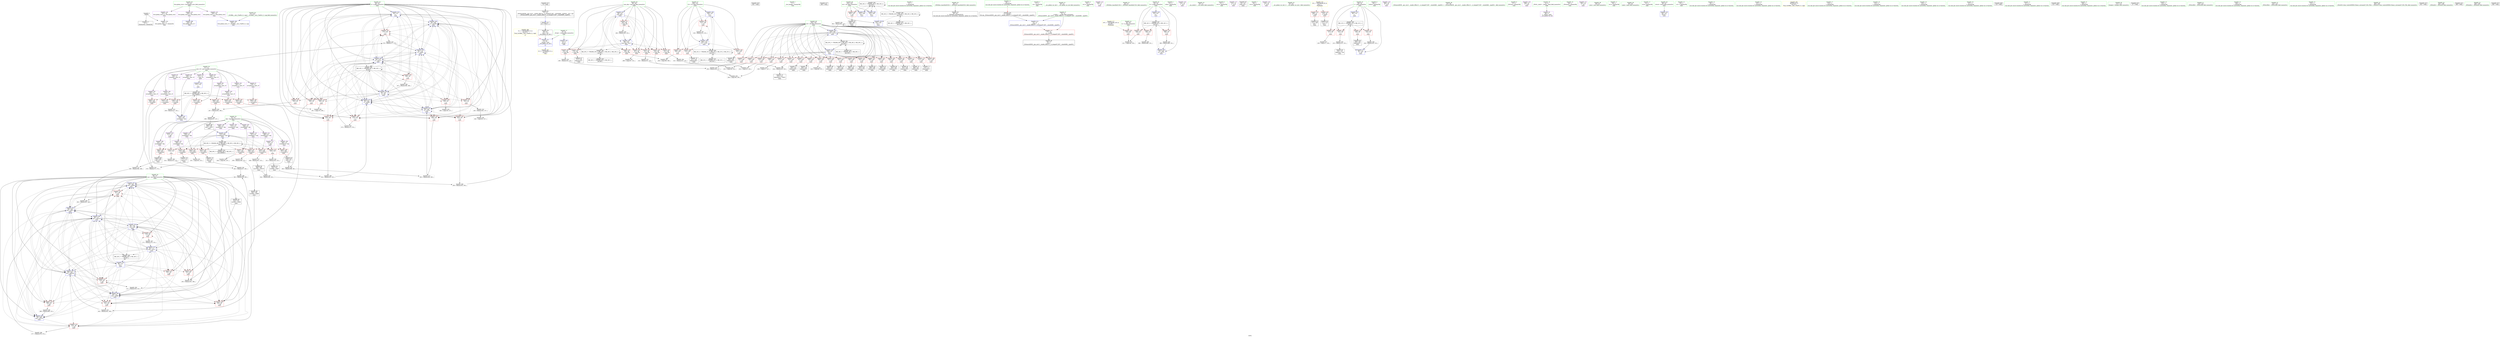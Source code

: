 digraph "SVFG" {
	label="SVFG";

	Node0x556e69311a50 [shape=record,color=grey,label="{NodeID: 0\nNullPtr}"];
	Node0x556e69311a50 -> Node0x556e69326e70[style=solid];
	Node0x556e69311a50 -> Node0x556e69329db0[style=solid];
	Node0x556e69329020 [shape=record,color=red,label="{NodeID: 194\n261\<--260\n\<--arrayidx55\nmain\n}"];
	Node0x556e69329020 -> Node0x556e69327ca0[style=solid];
	Node0x556e693261e0 [shape=record,color=purple,label="{NodeID: 111\n319\<--14\n\<--dig\nmain\n}"];
	Node0x556e693261e0 -> Node0x556e693296a0[style=solid];
	Node0x556e693136a0 [shape=record,color=green,label="{NodeID: 28\n11\<--13\npow_10\<--pow_10_field_insensitive\nGlob }"];
	Node0x556e693136a0 -> Node0x556e69328ce0[style=solid];
	Node0x556e693136a0 -> Node0x556e69328db0[style=solid];
	Node0x556e693136a0 -> Node0x556e693255b0[style=solid];
	Node0x556e693136a0 -> Node0x556e69325680[style=solid];
	Node0x556e693136a0 -> Node0x556e69325750[style=solid];
	Node0x556e693136a0 -> Node0x556e69325820[style=solid];
	Node0x556e693136a0 -> Node0x556e693258f0[style=solid];
	Node0x556e693136a0 -> Node0x556e693259c0[style=solid];
	Node0x556e693136a0 -> Node0x556e69325a90[style=solid];
	Node0x556e693136a0 -> Node0x556e69325b60[style=solid];
	Node0x556e6932f0e0 [shape=record,color=yellow,style=double,label="{NodeID: 388\n2V_1 = ENCHI(MR_2V_0)\npts\{10 \}\nFun[_GLOBAL__sub_I_TeaPot_0_1.cpp]|{<s0>15}}"];
	Node0x556e6932f0e0:s0 -> Node0x556e69329eb0[style=dashed,color=red];
	Node0x556e69337970 [shape=record,color=grey,label="{NodeID: 305\n362 = Binary(361, 125, )\n}"];
	Node0x556e69337970 -> Node0x556e693335c0[style=solid];
	Node0x556e6932a7a0 [shape=record,color=blue,label="{NodeID: 222\n98\<--107\nnum_dig\<--\nmain\n}"];
	Node0x556e6932a7a0 -> Node0x556e6932cff0[style=dashed];
	Node0x556e6932a7a0 -> Node0x556e6932d0c0[style=dashed];
	Node0x556e6932a7a0 -> Node0x556e6932d190[style=dashed];
	Node0x556e6932a7a0 -> Node0x556e6932d260[style=dashed];
	Node0x556e6932a7a0 -> Node0x556e6932d330[style=dashed];
	Node0x556e6932a7a0 -> Node0x556e6932d400[style=dashed];
	Node0x556e6932a7a0 -> Node0x556e6932d4d0[style=dashed];
	Node0x556e6932a7a0 -> Node0x556e6932d5a0[style=dashed];
	Node0x556e6932a7a0 -> Node0x556e6932a870[style=dashed];
	Node0x556e6932a7a0 -> Node0x556e6934d900[style=dashed];
	Node0x556e6932c220 [shape=record,color=red,label="{NodeID: 139\n180\<--94\n\<--n\nmain\n}"];
	Node0x556e6932c220 -> Node0x556e6933a7f0[style=solid];
	Node0x556e69326d70 [shape=record,color=green,label="{NodeID: 56\n37\<--424\n_GLOBAL__sub_I_TeaPot_0_1.cpp\<--_GLOBAL__sub_I_TeaPot_0_1.cpp_field_insensitive\n}"];
	Node0x556e69326d70 -> Node0x556e69329cb0[style=solid];
	Node0x556e693672c0 [shape=record,color=black,label="{NodeID: 416\n392 = PHI()\n}"];
	Node0x556e6933a370 [shape=record,color=grey,label="{NodeID: 333\n188 = cmp(187, 125, )\n}"];
	Node0x556e6932d8e0 [shape=record,color=red,label="{NodeID: 167\n215\<--100\n\<--i21\nmain\n}"];
	Node0x556e6932d8e0 -> Node0x556e69336d70[style=solid];
	Node0x556e693284c0 [shape=record,color=black,label="{NodeID: 84\n315\<--314\nconv85\<--sub84\nmain\n}"];
	Node0x556e693284c0 -> Node0x556e69335b70[style=solid];
	Node0x556e693000a0 [shape=record,color=green,label="{NodeID: 1\n7\<--1\n__dso_handle\<--dummyObj\nGlob }"];
	Node0x556e693290f0 [shape=record,color=red,label="{NodeID: 195\n270\<--269\n\<--arrayidx60\nmain\n}"];
	Node0x556e693290f0 -> Node0x556e69327e40[style=solid];
	Node0x556e693262b0 [shape=record,color=purple,label="{NodeID: 112\n329\<--14\narrayidx92\<--dig\nmain\n}"];
	Node0x556e693262b0 -> Node0x556e69329770[style=solid];
	Node0x556e69324730 [shape=record,color=green,label="{NodeID: 29\n14\<--16\ndig\<--dig_field_insensitive\nGlob }"];
	Node0x556e69324730 -> Node0x556e69325c30[style=solid];
	Node0x556e69324730 -> Node0x556e69325d00[style=solid];
	Node0x556e69324730 -> Node0x556e69325dd0[style=solid];
	Node0x556e69324730 -> Node0x556e69325ea0[style=solid];
	Node0x556e69324730 -> Node0x556e69325f70[style=solid];
	Node0x556e69324730 -> Node0x556e69326040[style=solid];
	Node0x556e69324730 -> Node0x556e69326110[style=solid];
	Node0x556e69324730 -> Node0x556e693261e0[style=solid];
	Node0x556e69324730 -> Node0x556e693262b0[style=solid];
	Node0x556e69324730 -> Node0x556e69326380[style=solid];
	Node0x556e69324730 -> Node0x556e69326450[style=solid];
	Node0x556e69337af0 [shape=record,color=grey,label="{NodeID: 306\n356 = Binary(355, 354, )\n}"];
	Node0x556e69337af0 -> Node0x556e693334f0[style=solid];
	Node0x556e6932a870 [shape=record,color=blue,label="{NodeID: 223\n98\<--184\nnum_dig\<--inc17\nmain\n}"];
	Node0x556e6932a870 -> Node0x556e6932cff0[style=dashed];
	Node0x556e6932a870 -> Node0x556e6932d0c0[style=dashed];
	Node0x556e6932a870 -> Node0x556e6932d190[style=dashed];
	Node0x556e6932a870 -> Node0x556e6932d260[style=dashed];
	Node0x556e6932a870 -> Node0x556e6932d330[style=dashed];
	Node0x556e6932a870 -> Node0x556e6932d400[style=dashed];
	Node0x556e6932a870 -> Node0x556e6932d4d0[style=dashed];
	Node0x556e6932a870 -> Node0x556e6932d5a0[style=dashed];
	Node0x556e6932a870 -> Node0x556e6932a870[style=dashed];
	Node0x556e6932a870 -> Node0x556e6934d900[style=dashed];
	Node0x556e6932c2f0 [shape=record,color=red,label="{NodeID: 140\n190\<--94\n\<--n\nmain\n}"];
	Node0x556e6932c2f0 -> Node0x556e693386f0[style=solid];
	Node0x556e69326e70 [shape=record,color=black,label="{NodeID: 57\n2\<--3\ndummyVal\<--dummyVal\n}"];
	Node0x556e693673c0 [shape=record,color=black,label="{NodeID: 417\n396 = PHI()\n}"];
	Node0x556e6933a4f0 [shape=record,color=grey,label="{NodeID: 334\n233 = cmp(230, 232, )\n}"];
	Node0x556e6932d9b0 [shape=record,color=red,label="{NodeID: 168\n365\<--102\n\<--rev\nmain\n}"];
	Node0x556e6932d9b0 -> Node0x556e69328b40[style=solid];
	Node0x556e69328590 [shape=record,color=black,label="{NodeID: 85\n322\<--321\nconv88\<--sub87\nmain\n}"];
	Node0x556e69328590 -> Node0x556e69336ef0[style=solid];
	Node0x556e69311ed0 [shape=record,color=green,label="{NodeID: 2\n9\<--1\n\<--dummyObj\nCan only get source location for instruction, argument, global var or function.}"];
	Node0x556e6934d900 [shape=record,color=black,label="{NodeID: 362\nMR_20V_3 = PHI(MR_20V_5, MR_20V_3, MR_20V_5, MR_20V_2, )\npts\{99 \}\n}"];
	Node0x556e6934d900 -> Node0x556e6932a7a0[style=dashed];
	Node0x556e6934d900 -> Node0x556e69349900[style=dashed];
	Node0x556e6934d900 -> Node0x556e6934d900[style=dashed];
	Node0x556e693291c0 [shape=record,color=red,label="{NodeID: 196\n275\<--274\n\<--arrayidx63\nmain\n}"];
	Node0x556e693291c0 -> Node0x556e693392f0[style=solid];
	Node0x556e69326380 [shape=record,color=purple,label="{NodeID: 113\n337\<--14\narrayidx97\<--dig\nmain\n}"];
	Node0x556e69326380 -> Node0x556e69329840[style=solid];
	Node0x556e693247c0 [shape=record,color=green,label="{NodeID: 30\n35\<--39\nllvm.global_ctors\<--llvm.global_ctors_field_insensitive\nGlob }"];
	Node0x556e693247c0 -> Node0x556e6932b3c0[style=solid];
	Node0x556e693247c0 -> Node0x556e6932b4c0[style=solid];
	Node0x556e693247c0 -> Node0x556e6932b5c0[style=solid];
	Node0x556e69337c70 [shape=record,color=grey,label="{NodeID: 307\n354 = Binary(349, 353, )\n}"];
	Node0x556e69337c70 -> Node0x556e69337af0[style=solid];
	Node0x556e6932a940 [shape=record,color=blue,label="{NodeID: 224\n96\<--192\nans\<--add\nmain\n}"];
	Node0x556e6932a940 -> Node0x556e6932c8a0[style=dashed];
	Node0x556e6932a940 -> Node0x556e6932c970[style=dashed];
	Node0x556e6932a940 -> Node0x556e6932ca40[style=dashed];
	Node0x556e6932a940 -> Node0x556e6932cb10[style=dashed];
	Node0x556e6932a940 -> Node0x556e6932cbe0[style=dashed];
	Node0x556e6932a940 -> Node0x556e6932ccb0[style=dashed];
	Node0x556e6932a940 -> Node0x556e6932cd80[style=dashed];
	Node0x556e6932a940 -> Node0x556e6932ce50[style=dashed];
	Node0x556e6932a940 -> Node0x556e6932cf20[style=dashed];
	Node0x556e6932a940 -> Node0x556e6932a6d0[style=dashed];
	Node0x556e6932a940 -> Node0x556e6932a940[style=dashed];
	Node0x556e6932a940 -> Node0x556e69332e70[style=dashed];
	Node0x556e6932a940 -> Node0x556e69333010[style=dashed];
	Node0x556e6932a940 -> Node0x556e693331b0[style=dashed];
	Node0x556e6932a940 -> Node0x556e69333420[style=dashed];
	Node0x556e6932a940 -> Node0x556e69333690[style=dashed];
	Node0x556e6932a940 -> Node0x556e69333830[style=dashed];
	Node0x556e6932a940 -> Node0x556e69349400[style=dashed];
	Node0x556e6932c3c0 [shape=record,color=red,label="{NodeID: 141\n202\<--94\n\<--n\nmain\n}"];
	Node0x556e6932c3c0 -> Node0x556e69336770[style=solid];
	Node0x556e69326f70 [shape=record,color=black,label="{NodeID: 58\n48\<--49\n\<--_ZNSt8ios_base4InitD1Ev\nCan only get source location for instruction, argument, global var or function.}"];
	Node0x556e69367490 [shape=record,color=black,label="{NodeID: 418\n73 = PHI(66, )\n0th arg _ZSt4acosIiEN9__gnu_cxx11__enable_ifIXsr12__is_integerIT_EE7__valueEdE6__typeES2_ }"];
	Node0x556e69367490 -> Node0x556e69329f80[style=solid];
	Node0x556e6933a670 [shape=record,color=grey,label="{NodeID: 335\n228 = cmp(227, 107, )\n}"];
	Node0x556e6932da80 [shape=record,color=red,label="{NodeID: 169\n223\<--104\n\<--i33\nmain\n}"];
	Node0x556e6932da80 -> Node0x556e6933a970[style=solid];
	Node0x556e69328660 [shape=record,color=black,label="{NodeID: 86\n328\<--327\nidxprom91\<--\nmain\n}"];
	Node0x556e69310940 [shape=record,color=green,label="{NodeID: 3\n17\<--1\n.str\<--dummyObj\nGlob }"];
	Node0x556e6934de00 [shape=record,color=black,label="{NodeID: 363\nMR_22V_3 = PHI(MR_22V_5, MR_22V_3, MR_22V_3, MR_22V_2, )\npts\{101 \}\n}"];
	Node0x556e6934de00 -> Node0x556e6932aae0[style=dashed];
	Node0x556e6934de00 -> Node0x556e6934a610[style=dashed];
	Node0x556e6934de00 -> Node0x556e6934de00[style=dashed];
	Node0x556e69329290 [shape=record,color=red,label="{NodeID: 197\n284\<--283\n\<--arrayidx67\nmain\n}"];
	Node0x556e69329290 -> Node0x556e69338b70[style=solid];
	Node0x556e69326450 [shape=record,color=purple,label="{NodeID: 114\n346\<--14\narrayidx102\<--dig\nmain\n}"];
	Node0x556e69326450 -> Node0x556e69329910[style=solid];
	Node0x556e69324850 [shape=record,color=green,label="{NodeID: 31\n40\<--41\n__cxx_global_var_init\<--__cxx_global_var_init_field_insensitive\n}"];
	Node0x556e69337df0 [shape=record,color=grey,label="{NodeID: 308\n292 = Binary(291, 290, )\n}"];
	Node0x556e69337df0 -> Node0x556e69333010[style=solid];
	Node0x556e6932aa10 [shape=record,color=blue,label="{NodeID: 225\n94\<--157\nn\<--\nmain\n}"];
	Node0x556e6932aa10 -> Node0x556e6932bfb0[style=dashed];
	Node0x556e6932aa10 -> Node0x556e6932c080[style=dashed];
	Node0x556e6932aa10 -> Node0x556e6932c150[style=dashed];
	Node0x556e6932aa10 -> Node0x556e6932c220[style=dashed];
	Node0x556e6932aa10 -> Node0x556e6932c2f0[style=dashed];
	Node0x556e6932aa10 -> Node0x556e6932c3c0[style=dashed];
	Node0x556e6932aa10 -> Node0x556e6932c490[style=dashed];
	Node0x556e6932aa10 -> Node0x556e6932c560[style=dashed];
	Node0x556e6932aa10 -> Node0x556e6932c630[style=dashed];
	Node0x556e6932aa10 -> Node0x556e6932c700[style=dashed];
	Node0x556e6932aa10 -> Node0x556e6932c7d0[style=dashed];
	Node0x556e6932aa10 -> Node0x556e6932a600[style=dashed];
	Node0x556e6932aa10 -> Node0x556e6932aa10[style=dashed];
	Node0x556e6932aa10 -> Node0x556e69332f40[style=dashed];
	Node0x556e6932aa10 -> Node0x556e693330e0[style=dashed];
	Node0x556e6932aa10 -> Node0x556e69333280[style=dashed];
	Node0x556e6932aa10 -> Node0x556e693334f0[style=dashed];
	Node0x556e6932aa10 -> Node0x556e69333760[style=dashed];
	Node0x556e6932aa10 -> Node0x556e69348f00[style=dashed];
	Node0x556e6932c490 [shape=record,color=red,label="{NodeID: 142\n277\<--94\n\<--n\nmain\n}"];
	Node0x556e6932c490 -> Node0x556e69339470[style=solid];
	Node0x556e69327070 [shape=record,color=black,label="{NodeID: 59\n69\<--65\nconv\<--call\n__cxx_global_var_init.1\n}"];
	Node0x556e69327070 -> Node0x556e69329eb0[style=solid];
	Node0x556e6933a7f0 [shape=record,color=grey,label="{NodeID: 336\n181 = cmp(179, 180, )\n}"];
	Node0x556e6932db50 [shape=record,color=red,label="{NodeID: 170\n227\<--104\n\<--i33\nmain\n}"];
	Node0x556e6932db50 -> Node0x556e6933a670[style=solid];
	Node0x556e69328730 [shape=record,color=black,label="{NodeID: 87\n336\<--335\nidxprom96\<--\nmain\n}"];
	Node0x556e69311170 [shape=record,color=green,label="{NodeID: 4\n19\<--1\n.str.2\<--dummyObj\nGlob }"];
	Node0x556e6934e300 [shape=record,color=black,label="{NodeID: 364\nMR_24V_3 = PHI(MR_24V_5, MR_24V_3, MR_24V_3, MR_24V_2, )\npts\{103 \}\n}"];
	Node0x556e6934e300 -> Node0x556e6932ad50[style=dashed];
	Node0x556e6934e300 -> Node0x556e6934a700[style=dashed];
	Node0x556e6934e300 -> Node0x556e6934e300[style=dashed];
	Node0x556e69329360 [shape=record,color=red,label="{NodeID: 198\n288\<--287\n\<--arrayidx69\nmain\n}"];
	Node0x556e69329360 -> Node0x556e69328180[style=solid];
	Node0x556e69326520 [shape=record,color=purple,label="{NodeID: 115\n109\<--17\n\<--.str\nmain\n}"];
	Node0x556e693248e0 [shape=record,color=green,label="{NodeID: 32\n44\<--45\n_ZNSt8ios_base4InitC1Ev\<--_ZNSt8ios_base4InitC1Ev_field_insensitive\n}"];
	Node0x556e69337f70 [shape=record,color=grey,label="{NodeID: 309\n385 = Binary(384, 125, )\n}"];
	Node0x556e6932aae0 [shape=record,color=blue,label="{NodeID: 226\n100\<--107\ni21\<--\nmain\n}"];
	Node0x556e6932aae0 -> Node0x556e6932d670[style=dashed];
	Node0x556e6932aae0 -> Node0x556e6932d740[style=dashed];
	Node0x556e6932aae0 -> Node0x556e6932d810[style=dashed];
	Node0x556e6932aae0 -> Node0x556e6932d8e0[style=dashed];
	Node0x556e6932aae0 -> Node0x556e6932ac80[style=dashed];
	Node0x556e6932aae0 -> Node0x556e6934de00[style=dashed];
	Node0x556e6932c560 [shape=record,color=red,label="{NodeID: 143\n304\<--94\n\<--n\nmain\n}"];
	Node0x556e6932c560 -> Node0x556e69338270[style=solid];
	Node0x556e69327140 [shape=record,color=black,label="{NodeID: 60\n78\<--77\nconv\<--\n_ZSt4acosIiEN9__gnu_cxx11__enable_ifIXsr12__is_integerIT_EE7__valueEdE6__typeES2_\n}"];
	Node0x556e6933a970 [shape=record,color=grey,label="{NodeID: 337\n225 = cmp(223, 224, )\n}"];
	Node0x556e6932dc20 [shape=record,color=red,label="{NodeID: 171\n230\<--104\n\<--i33\nmain\n}"];
	Node0x556e6932dc20 -> Node0x556e6933a4f0[style=solid];
	Node0x556e69328800 [shape=record,color=black,label="{NodeID: 88\n340\<--339\nconv99\<--sub98\nmain\n}"];
	Node0x556e69328800 -> Node0x556e693389f0[style=solid];
	Node0x556e693107c0 [shape=record,color=green,label="{NodeID: 5\n21\<--1\nstdin\<--dummyObj\nGlob }"];
	Node0x556e6934e800 [shape=record,color=black,label="{NodeID: 365\nMR_26V_3 = PHI(MR_26V_5, MR_26V_3, MR_26V_3, MR_26V_2, )\npts\{105 \}\n}"];
	Node0x556e6934e800 -> Node0x556e69332d50[style=dashed];
	Node0x556e6934e800 -> Node0x556e6934ac00[style=dashed];
	Node0x556e6934e800 -> Node0x556e6934e800[style=dashed];
	Node0x556e69329430 [shape=record,color=red,label="{NodeID: 199\n297\<--296\n\<--arrayidx74\nmain\n}"];
	Node0x556e69329430 -> Node0x556e69328320[style=solid];
	Node0x556e6932aee0 [shape=record,color=purple,label="{NodeID: 116\n110\<--19\n\<--.str.2\nmain\n}"];
	Node0x556e69324970 [shape=record,color=green,label="{NodeID: 33\n50\<--51\n__cxa_atexit\<--__cxa_atexit_field_insensitive\n}"];
	Node0x556e693380f0 [shape=record,color=grey,label="{NodeID: 310\n163 = Binary(162, 137, )\n}"];
	Node0x556e693380f0 -> Node0x556e693398f0[style=solid];
	Node0x556e6932abb0 [shape=record,color=blue,label="{NodeID: 227\n212\<--209\narrayidx29\<--conv\nmain\n}"];
	Node0x556e6932abb0 -> Node0x556e69328e80[style=dashed];
	Node0x556e6932abb0 -> Node0x556e69329020[style=dashed];
	Node0x556e6932abb0 -> Node0x556e693290f0[style=dashed];
	Node0x556e6932abb0 -> Node0x556e69329360[style=dashed];
	Node0x556e6932abb0 -> Node0x556e69329430[style=dashed];
	Node0x556e6932abb0 -> Node0x556e693295d0[style=dashed];
	Node0x556e6932abb0 -> Node0x556e693296a0[style=dashed];
	Node0x556e6932abb0 -> Node0x556e69329770[style=dashed];
	Node0x556e6932abb0 -> Node0x556e69329840[style=dashed];
	Node0x556e6932abb0 -> Node0x556e69329910[style=dashed];
	Node0x556e6932abb0 -> Node0x556e6932abb0[style=dashed];
	Node0x556e6932abb0 -> Node0x556e6934ed00[style=dashed];
	Node0x556e6932c630 [shape=record,color=red,label="{NodeID: 144\n323\<--94\n\<--n\nmain\n}"];
	Node0x556e6932c630 -> Node0x556e69336ef0[style=solid];
	Node0x556e69327210 [shape=record,color=black,label="{NodeID: 61\n72\<--79\n_ZSt4acosIiEN9__gnu_cxx11__enable_ifIXsr12__is_integerIT_EE7__valueEdE6__typeES2__ret\<--call\n_ZSt4acosIiEN9__gnu_cxx11__enable_ifIXsr12__is_integerIT_EE7__valueEdE6__typeES2_\n|{<s0>3}}"];
	Node0x556e69327210:s0 -> Node0x556e69366d60[style=solid,color=blue];
	Node0x556e6932dcf0 [shape=record,color=red,label="{NodeID: 172\n237\<--104\n\<--i33\nmain\n}"];
	Node0x556e6932dcf0 -> Node0x556e69338ff0[style=solid];
	Node0x556e693288d0 [shape=record,color=black,label="{NodeID: 89\n345\<--344\nidxprom101\<--\nmain\n}"];
	Node0x556e69310850 [shape=record,color=green,label="{NodeID: 6\n22\<--1\n.str.3\<--dummyObj\nGlob }"];
	Node0x556e6934ed00 [shape=record,color=black,label="{NodeID: 366\nMR_30V_3 = PHI(MR_30V_4, MR_30V_3, MR_30V_3, MR_30V_2, )\npts\{160000 \}\n}"];
	Node0x556e6934ed00 -> Node0x556e69328e80[style=dashed];
	Node0x556e6934ed00 -> Node0x556e69329020[style=dashed];
	Node0x556e6934ed00 -> Node0x556e693290f0[style=dashed];
	Node0x556e6934ed00 -> Node0x556e69329360[style=dashed];
	Node0x556e6934ed00 -> Node0x556e69329430[style=dashed];
	Node0x556e6934ed00 -> Node0x556e693295d0[style=dashed];
	Node0x556e6934ed00 -> Node0x556e693296a0[style=dashed];
	Node0x556e6934ed00 -> Node0x556e69329770[style=dashed];
	Node0x556e6934ed00 -> Node0x556e69329840[style=dashed];
	Node0x556e6934ed00 -> Node0x556e69329910[style=dashed];
	Node0x556e6934ed00 -> Node0x556e6932abb0[style=dashed];
	Node0x556e6934ed00 -> Node0x556e6934b100[style=dashed];
	Node0x556e6934ed00 -> Node0x556e6934ed00[style=dashed];
	Node0x556e69329500 [shape=record,color=red,label="{NodeID: 200\n302\<--301\n\<--arrayidx77\nmain\n}"];
	Node0x556e69329500 -> Node0x556e69337370[style=solid];
	Node0x556e6932afb0 [shape=record,color=purple,label="{NodeID: 117\n115\<--22\n\<--.str.3\nmain\n}"];
	Node0x556e69324a00 [shape=record,color=green,label="{NodeID: 34\n49\<--55\n_ZNSt8ios_base4InitD1Ev\<--_ZNSt8ios_base4InitD1Ev_field_insensitive\n}"];
	Node0x556e69324a00 -> Node0x556e69326f70[style=solid];
	Node0x556e69338270 [shape=record,color=grey,label="{NodeID: 311\n305 = Binary(304, 303, )\n}"];
	Node0x556e69338270 -> Node0x556e693330e0[style=solid];
	Node0x556e6932ac80 [shape=record,color=blue,label="{NodeID: 228\n100\<--216\ni21\<--inc31\nmain\n}"];
	Node0x556e6932ac80 -> Node0x556e6932d670[style=dashed];
	Node0x556e6932ac80 -> Node0x556e6932d740[style=dashed];
	Node0x556e6932ac80 -> Node0x556e6932d810[style=dashed];
	Node0x556e6932ac80 -> Node0x556e6932d8e0[style=dashed];
	Node0x556e6932ac80 -> Node0x556e6932ac80[style=dashed];
	Node0x556e6932ac80 -> Node0x556e6934de00[style=dashed];
	Node0x556e6932c700 [shape=record,color=red,label="{NodeID: 145\n355\<--94\n\<--n\nmain\n}"];
	Node0x556e6932c700 -> Node0x556e69337af0[style=solid];
	Node0x556e693272e0 [shape=record,color=black,label="{NodeID: 62\n85\<--107\nmain_ret\<--\nmain\n}"];
	Node0x556e6932ddc0 [shape=record,color=red,label="{NodeID: 173\n239\<--104\n\<--i33\nmain\n}"];
	Node0x556e6932ddc0 -> Node0x556e69339ef0[style=solid];
	Node0x556e693289a0 [shape=record,color=black,label="{NodeID: 90\n349\<--348\nconv104\<--sub103\nmain\n}"];
	Node0x556e693289a0 -> Node0x556e69337c70[style=solid];
	Node0x556e69311890 [shape=record,color=green,label="{NodeID: 7\n24\<--1\n.str.4\<--dummyObj\nGlob }"];
	Node0x556e693295d0 [shape=record,color=red,label="{NodeID: 201\n313\<--312\n\<--\nmain\n}"];
	Node0x556e693295d0 -> Node0x556e69336170[style=solid];
	Node0x556e6932b080 [shape=record,color=purple,label="{NodeID: 118\n116\<--24\n\<--.str.4\nmain\n}"];
	Node0x556e69324a90 [shape=record,color=green,label="{NodeID: 35\n62\<--63\n__cxx_global_var_init.1\<--__cxx_global_var_init.1_field_insensitive\n}"];
	Node0x556e693383f0 [shape=record,color=grey,label="{NodeID: 312\n348 = Binary(347, 125, )\n}"];
	Node0x556e693383f0 -> Node0x556e693289a0[style=solid];
	Node0x556e6932ad50 [shape=record,color=blue,label="{NodeID: 229\n102\<--220\nrev\<--\nmain\n}"];
	Node0x556e6932ad50 -> Node0x556e6934c500[style=dashed];
	Node0x556e6932c7d0 [shape=record,color=red,label="{NodeID: 146\n372\<--94\n\<--n\nmain\n}"];
	Node0x556e6932c7d0 -> Node0x556e693365f0[style=solid];
	Node0x556e693273b0 [shape=record,color=black,label="{NodeID: 63\n111\<--108\ncall\<--\nmain\n}"];
	Node0x556e69346700 [shape=record,color=black,label="{NodeID: 340\nMR_12V_3 = PHI(MR_12V_4, MR_12V_2, )\npts\{91 \}\n}"];
	Node0x556e69346700 -> Node0x556e6932ba00[style=dashed];
	Node0x556e69346700 -> Node0x556e6932bad0[style=dashed];
	Node0x556e69346700 -> Node0x556e6932bba0[style=dashed];
	Node0x556e69346700 -> Node0x556e6932bc70[style=dashed];
	Node0x556e69346700 -> Node0x556e6932a390[style=dashed];
	Node0x556e6932de90 [shape=record,color=red,label="{NodeID: 174\n242\<--104\n\<--i33\nmain\n}"];
	Node0x556e6932de90 -> Node0x556e69327a30[style=solid];
	Node0x556e69328a70 [shape=record,color=black,label="{NodeID: 91\n351\<--350\nidxprom105\<--\nmain\n}"];
	Node0x556e69311920 [shape=record,color=green,label="{NodeID: 8\n26\<--1\nstdout\<--dummyObj\nGlob }"];
	Node0x556e69335b70 [shape=record,color=grey,label="{NodeID: 285\n317 = Binary(316, 315, )\n}"];
	Node0x556e69335b70 -> Node0x556e693331b0[style=solid];
	Node0x556e693296a0 [shape=record,color=red,label="{NodeID: 202\n320\<--319\n\<--\nmain\n}"];
	Node0x556e693296a0 -> Node0x556e69336a70[style=solid];
	Node0x556e6932b150 [shape=record,color=purple,label="{NodeID: 119\n380\<--29\n\<--.str.5\nmain\n}"];
	Node0x556e69324b60 [shape=record,color=green,label="{NodeID: 36\n67\<--68\n_ZSt4acosIiEN9__gnu_cxx11__enable_ifIXsr12__is_integerIT_EE7__valueEdE6__typeES2_\<--_ZSt4acosIiEN9__gnu_cxx11__enable_ifIXsr12__is_integerIT_EE7__valueEdE6__typeES2__field_insensitive\n}"];
	Node0x556e69338570 [shape=record,color=grey,label="{NodeID: 313\n136 = Binary(137, 135, )\n}"];
	Node0x556e69338570 -> Node0x556e6932a2c0[style=solid];
	Node0x556e69332d50 [shape=record,color=blue,label="{NodeID: 230\n104\<--107\ni33\<--\nmain\n}"];
	Node0x556e69332d50 -> Node0x556e6932da80[style=dashed];
	Node0x556e69332d50 -> Node0x556e6932db50[style=dashed];
	Node0x556e69332d50 -> Node0x556e6932dc20[style=dashed];
	Node0x556e69332d50 -> Node0x556e6932dcf0[style=dashed];
	Node0x556e69332d50 -> Node0x556e6932ddc0[style=dashed];
	Node0x556e69332d50 -> Node0x556e6932de90[style=dashed];
	Node0x556e69332d50 -> Node0x556e6932df60[style=dashed];
	Node0x556e69332d50 -> Node0x556e6932e030[style=dashed];
	Node0x556e69332d50 -> Node0x556e6932e100[style=dashed];
	Node0x556e69332d50 -> Node0x556e6932e1d0[style=dashed];
	Node0x556e69332d50 -> Node0x556e6932e2a0[style=dashed];
	Node0x556e69332d50 -> Node0x556e6932e370[style=dashed];
	Node0x556e69332d50 -> Node0x556e6932e440[style=dashed];
	Node0x556e69332d50 -> Node0x556e6932e510[style=dashed];
	Node0x556e69332d50 -> Node0x556e6932e5e0[style=dashed];
	Node0x556e69332d50 -> Node0x556e6932e6b0[style=dashed];
	Node0x556e69332d50 -> Node0x556e6932e780[style=dashed];
	Node0x556e69332d50 -> Node0x556e6932e850[style=dashed];
	Node0x556e69332d50 -> Node0x556e6932e920[style=dashed];
	Node0x556e69332d50 -> Node0x556e6932e9f0[style=dashed];
	Node0x556e69332d50 -> Node0x556e693335c0[style=dashed];
	Node0x556e69332d50 -> Node0x556e6934e800[style=dashed];
	Node0x556e6932c8a0 [shape=record,color=red,label="{NodeID: 147\n170\<--96\n\<--ans\nmain\n}"];
	Node0x556e6932c8a0 -> Node0x556e69335e70[style=solid];
	Node0x556e69327480 [shape=record,color=black,label="{NodeID: 64\n117\<--114\ncall1\<--\nmain\n}"];
	Node0x556e69346c00 [shape=record,color=black,label="{NodeID: 341\nMR_28V_3 = PHI(MR_28V_4, MR_28V_2, )\npts\{130000 \}\n}"];
	Node0x556e69346c00 -> Node0x556e6932eac0[style=dashed];
	Node0x556e69346c00 -> Node0x556e6932eb90[style=dashed];
	Node0x556e69346c00 -> Node0x556e6932ec60[style=dashed];
	Node0x556e69346c00 -> Node0x556e69328f50[style=dashed];
	Node0x556e69346c00 -> Node0x556e693291c0[style=dashed];
	Node0x556e69346c00 -> Node0x556e69329290[style=dashed];
	Node0x556e69346c00 -> Node0x556e69329500[style=dashed];
	Node0x556e69346c00 -> Node0x556e693299e0[style=dashed];
	Node0x556e69346c00 -> Node0x556e6932a2c0[style=dashed];
	Node0x556e6932df60 [shape=record,color=red,label="{NodeID: 175\n253\<--104\n\<--i33\nmain\n}"];
	Node0x556e6932df60 -> Node0x556e69337070[style=solid];
	Node0x556e69328b40 [shape=record,color=black,label="{NodeID: 92\n366\<--365\ntobool\<--\nmain\n}"];
	Node0x556e69312940 [shape=record,color=green,label="{NodeID: 9\n27\<--1\n_ZSt3cin\<--dummyObj\nGlob }"];
	Node0x556e69335cf0 [shape=record,color=grey,label="{NodeID: 286\n377 = Binary(376, 374, )\n}"];
	Node0x556e69335cf0 -> Node0x556e69333830[style=solid];
	Node0x556e69329770 [shape=record,color=red,label="{NodeID: 203\n330\<--329\n\<--arrayidx92\nmain\n}"];
	Node0x556e69329770 -> Node0x556e6933a1f0[style=solid];
	Node0x556e6932b220 [shape=record,color=purple,label="{NodeID: 120\n389\<--31\n\<--.str.6\nmain\n}"];
	Node0x556e69324c60 [shape=record,color=green,label="{NodeID: 37\n74\<--75\n__x.addr\<--__x.addr_field_insensitive\n_ZSt4acosIiEN9__gnu_cxx11__enable_ifIXsr12__is_integerIT_EE7__valueEdE6__typeES2_\n}"];
	Node0x556e69324c60 -> Node0x556e6932b860[style=solid];
	Node0x556e69324c60 -> Node0x556e69329f80[style=solid];
	Node0x556e693386f0 [shape=record,color=grey,label="{NodeID: 314\n192 = Binary(191, 190, )\n}"];
	Node0x556e693386f0 -> Node0x556e6932a940[style=solid];
	Node0x556e69332de0 [shape=record,color=blue,label="{NodeID: 231\n102\<--249\nrev\<--\nmain\n}"];
	Node0x556e69332de0 -> Node0x556e6934c500[style=dashed];
	Node0x556e6932c970 [shape=record,color=red,label="{NodeID: 148\n191\<--96\n\<--ans\nmain\n}"];
	Node0x556e6932c970 -> Node0x556e693386f0[style=solid];
	Node0x556e69327550 [shape=record,color=black,label="{NodeID: 65\n133\<--132\nidxprom\<--sub\nmain\n}"];
	Node0x556e6932e030 [shape=record,color=red,label="{NodeID: 176\n258\<--104\n\<--i33\nmain\n}"];
	Node0x556e6932e030 -> Node0x556e69327bd0[style=solid];
	Node0x556e69328c10 [shape=record,color=purple,label="{NodeID: 93\n46\<--4\n\<--_ZStL8__ioinit\n__cxx_global_var_init\n}"];
	Node0x556e693129d0 [shape=record,color=green,label="{NodeID: 10\n28\<--1\n_ZSt4cout\<--dummyObj\nGlob }"];
	Node0x556e69335e70 [shape=record,color=grey,label="{NodeID: 287\n171 = Binary(170, 123, )\n}"];
	Node0x556e69335e70 -> Node0x556e6932a6d0[style=solid];
	Node0x556e69329840 [shape=record,color=red,label="{NodeID: 204\n338\<--337\n\<--arrayidx97\nmain\n}"];
	Node0x556e69329840 -> Node0x556e69338870[style=solid];
	Node0x556e6932b2f0 [shape=record,color=purple,label="{NodeID: 121\n395\<--33\n\<--.str.7\nmain\n}"];
	Node0x556e69324d30 [shape=record,color=green,label="{NodeID: 38\n80\<--81\nacos\<--acos_field_insensitive\n}"];
	Node0x556e69338870 [shape=record,color=grey,label="{NodeID: 315\n339 = Binary(338, 125, )\n}"];
	Node0x556e69338870 -> Node0x556e69328800[style=solid];
	Node0x556e69332e70 [shape=record,color=blue,label="{NodeID: 232\n96\<--265\nans\<--add58\nmain\n}"];
	Node0x556e69332e70 -> Node0x556e6932ca40[style=dashed];
	Node0x556e69332e70 -> Node0x556e6932cb10[style=dashed];
	Node0x556e69332e70 -> Node0x556e6932cbe0[style=dashed];
	Node0x556e69332e70 -> Node0x556e6932ccb0[style=dashed];
	Node0x556e69332e70 -> Node0x556e6932cd80[style=dashed];
	Node0x556e69332e70 -> Node0x556e6932ce50[style=dashed];
	Node0x556e69332e70 -> Node0x556e69332e70[style=dashed];
	Node0x556e69332e70 -> Node0x556e69333010[style=dashed];
	Node0x556e69332e70 -> Node0x556e693331b0[style=dashed];
	Node0x556e69332e70 -> Node0x556e69333420[style=dashed];
	Node0x556e69332e70 -> Node0x556e69333690[style=dashed];
	Node0x556e69332e70 -> Node0x556e69333830[style=dashed];
	Node0x556e6932ca40 [shape=record,color=red,label="{NodeID: 149\n264\<--96\n\<--ans\nmain\n}"];
	Node0x556e6932ca40 -> Node0x556e69335ff0[style=solid];
	Node0x556e69327620 [shape=record,color=black,label="{NodeID: 66\n139\<--138\nidxprom3\<--\nmain\n}"];
	Node0x556e6932e100 [shape=record,color=red,label="{NodeID: 177\n267\<--104\n\<--i33\nmain\n}"];
	Node0x556e6932e100 -> Node0x556e69327d70[style=solid];
	Node0x556e69328ce0 [shape=record,color=purple,label="{NodeID: 94\n121\<--11\n\<--pow_10\nmain\n}"];
	Node0x556e69328ce0 -> Node0x556e6932a120[style=solid];
	Node0x556e69312a60 [shape=record,color=green,label="{NodeID: 11\n29\<--1\n.str.5\<--dummyObj\nGlob }"];
	Node0x556e69335ff0 [shape=record,color=grey,label="{NodeID: 288\n265 = Binary(264, 263, )\n}"];
	Node0x556e69335ff0 -> Node0x556e69332e70[style=solid];
	Node0x556e69329910 [shape=record,color=red,label="{NodeID: 205\n347\<--346\n\<--arrayidx102\nmain\n}"];
	Node0x556e69329910 -> Node0x556e693383f0[style=solid];
	Node0x556e6932b3c0 [shape=record,color=purple,label="{NodeID: 122\n429\<--35\nllvm.global_ctors_0\<--llvm.global_ctors\nGlob }"];
	Node0x556e6932b3c0 -> Node0x556e69329bb0[style=solid];
	Node0x556e69324e30 [shape=record,color=green,label="{NodeID: 39\n83\<--84\nmain\<--main_field_insensitive\n}"];
	Node0x556e693389f0 [shape=record,color=grey,label="{NodeID: 316\n342 = Binary(341, 340, )\n}"];
	Node0x556e693389f0 -> Node0x556e69333420[style=solid];
	Node0x556e69332f40 [shape=record,color=blue,label="{NodeID: 233\n94\<--278\nn\<--sub65\nmain\n}"];
	Node0x556e69332f40 -> Node0x556e6932c490[style=dashed];
	Node0x556e69332f40 -> Node0x556e6932c560[style=dashed];
	Node0x556e69332f40 -> Node0x556e6932c630[style=dashed];
	Node0x556e69332f40 -> Node0x556e6932c700[style=dashed];
	Node0x556e69332f40 -> Node0x556e6932c7d0[style=dashed];
	Node0x556e69332f40 -> Node0x556e69332f40[style=dashed];
	Node0x556e69332f40 -> Node0x556e693330e0[style=dashed];
	Node0x556e69332f40 -> Node0x556e69333280[style=dashed];
	Node0x556e69332f40 -> Node0x556e693334f0[style=dashed];
	Node0x556e69332f40 -> Node0x556e69333760[style=dashed];
	Node0x556e6932cb10 [shape=record,color=red,label="{NodeID: 150\n291\<--96\n\<--ans\nmain\n}"];
	Node0x556e6932cb10 -> Node0x556e69337df0[style=solid];
	Node0x556e693276f0 [shape=record,color=black,label="{NodeID: 67\n177\<--176\nidxprom13\<--\nmain\n}"];
	Node0x556e6932e1d0 [shape=record,color=red,label="{NodeID: 178\n272\<--104\n\<--i33\nmain\n}"];
	Node0x556e6932e1d0 -> Node0x556e69327f10[style=solid];
	Node0x556e69328db0 [shape=record,color=purple,label="{NodeID: 95\n134\<--11\narrayidx\<--pow_10\nmain\n}"];
	Node0x556e69328db0 -> Node0x556e6932eac0[style=solid];
	Node0x556e69311bf0 [shape=record,color=green,label="{NodeID: 12\n31\<--1\n.str.6\<--dummyObj\nGlob }"];
	Node0x556e69336170 [shape=record,color=grey,label="{NodeID: 289\n314 = Binary(313, 125, )\n}"];
	Node0x556e69336170 -> Node0x556e693284c0[style=solid];
	Node0x556e693299e0 [shape=record,color=red,label="{NodeID: 206\n353\<--352\n\<--arrayidx106\nmain\n}"];
	Node0x556e693299e0 -> Node0x556e69337c70[style=solid];
	Node0x556e6932b4c0 [shape=record,color=purple,label="{NodeID: 123\n430\<--35\nllvm.global_ctors_1\<--llvm.global_ctors\nGlob }"];
	Node0x556e6932b4c0 -> Node0x556e69329cb0[style=solid];
	Node0x556e69324f30 [shape=record,color=green,label="{NodeID: 40\n86\<--87\nretval\<--retval_field_insensitive\nmain\n}"];
	Node0x556e69324f30 -> Node0x556e6932a050[style=solid];
	Node0x556e69338b70 [shape=record,color=grey,label="{NodeID: 317\n290 = Binary(284, 289, )\n}"];
	Node0x556e69338b70 -> Node0x556e69337df0[style=solid];
	Node0x556e69333010 [shape=record,color=blue,label="{NodeID: 234\n96\<--292\nans\<--add72\nmain\n}"];
	Node0x556e69333010 -> Node0x556e6932ca40[style=dashed];
	Node0x556e69333010 -> Node0x556e6932cb10[style=dashed];
	Node0x556e69333010 -> Node0x556e6932cbe0[style=dashed];
	Node0x556e69333010 -> Node0x556e6932ccb0[style=dashed];
	Node0x556e69333010 -> Node0x556e6932cd80[style=dashed];
	Node0x556e69333010 -> Node0x556e6932ce50[style=dashed];
	Node0x556e69333010 -> Node0x556e69332e70[style=dashed];
	Node0x556e69333010 -> Node0x556e69333010[style=dashed];
	Node0x556e69333010 -> Node0x556e693331b0[style=dashed];
	Node0x556e69333010 -> Node0x556e69333420[style=dashed];
	Node0x556e69333010 -> Node0x556e69333690[style=dashed];
	Node0x556e69333010 -> Node0x556e69333830[style=dashed];
	Node0x556e6932cbe0 [shape=record,color=red,label="{NodeID: 151\n316\<--96\n\<--ans\nmain\n}"];
	Node0x556e6932cbe0 -> Node0x556e69335b70[style=solid];
	Node0x556e693277c0 [shape=record,color=black,label="{NodeID: 68\n204\<--203\nidxprom25\<--\nmain\n}"];
	Node0x556e6932e2a0 [shape=record,color=red,label="{NodeID: 179\n281\<--104\n\<--i33\nmain\n}"];
	Node0x556e6932e2a0 -> Node0x556e69327fe0[style=solid];
	Node0x556e693255b0 [shape=record,color=purple,label="{NodeID: 96\n140\<--11\narrayidx4\<--pow_10\nmain\n}"];
	Node0x556e693255b0 -> Node0x556e6932a2c0[style=solid];
	Node0x556e69311cc0 [shape=record,color=green,label="{NodeID: 13\n33\<--1\n.str.7\<--dummyObj\nGlob }"];
	Node0x556e693362f0 [shape=record,color=grey,label="{NodeID: 290\n208 = Binary(207, 137, )\n}"];
	Node0x556e693362f0 -> Node0x556e69327890[style=solid];
	Node0x556e69329ab0 [shape=record,color=blue,label="{NodeID: 207\n8\<--9\n_ZL2pi\<--\nGlob }"];
	Node0x556e6932b5c0 [shape=record,color=purple,label="{NodeID: 124\n431\<--35\nllvm.global_ctors_2\<--llvm.global_ctors\nGlob }"];
	Node0x556e6932b5c0 -> Node0x556e69329db0[style=solid];
	Node0x556e69325000 [shape=record,color=green,label="{NodeID: 41\n88\<--89\ntc\<--tc_field_insensitive\nmain\n}"];
	Node0x556e69325000 -> Node0x556e6932b930[style=solid];
	Node0x556e69338cf0 [shape=record,color=grey,label="{NodeID: 318\n184 = Binary(183, 125, )\n}"];
	Node0x556e69338cf0 -> Node0x556e6932a870[style=solid];
	Node0x556e693330e0 [shape=record,color=blue,label="{NodeID: 235\n94\<--305\nn\<--sub79\nmain\n}"];
	Node0x556e693330e0 -> Node0x556e6932c490[style=dashed];
	Node0x556e693330e0 -> Node0x556e6932c560[style=dashed];
	Node0x556e693330e0 -> Node0x556e6932c630[style=dashed];
	Node0x556e693330e0 -> Node0x556e6932c700[style=dashed];
	Node0x556e693330e0 -> Node0x556e6932c7d0[style=dashed];
	Node0x556e693330e0 -> Node0x556e69332f40[style=dashed];
	Node0x556e693330e0 -> Node0x556e693330e0[style=dashed];
	Node0x556e693330e0 -> Node0x556e69333280[style=dashed];
	Node0x556e693330e0 -> Node0x556e693334f0[style=dashed];
	Node0x556e693330e0 -> Node0x556e69333760[style=dashed];
	Node0x556e6932ccb0 [shape=record,color=red,label="{NodeID: 152\n341\<--96\n\<--ans\nmain\n}"];
	Node0x556e6932ccb0 -> Node0x556e693389f0[style=solid];
	Node0x556e69327890 [shape=record,color=black,label="{NodeID: 69\n209\<--208\nconv\<--rem27\nmain\n}"];
	Node0x556e69327890 -> Node0x556e6932abb0[style=solid];
	Node0x556e6932e370 [shape=record,color=red,label="{NodeID: 180\n285\<--104\n\<--i33\nmain\n}"];
	Node0x556e6932e370 -> Node0x556e693280b0[style=solid];
	Node0x556e69325680 [shape=record,color=purple,label="{NodeID: 97\n178\<--11\narrayidx14\<--pow_10\nmain\n}"];
	Node0x556e69325680 -> Node0x556e6932eb90[style=solid];
	Node0x556e69310ac0 [shape=record,color=green,label="{NodeID: 14\n36\<--1\n\<--dummyObj\nCan only get source location for instruction, argument, global var or function.}"];
	Node0x556e69336470 [shape=record,color=grey,label="{NodeID: 291\n263 = Binary(257, 262, )\n}"];
	Node0x556e69336470 -> Node0x556e69335ff0[style=solid];
	Node0x556e69329bb0 [shape=record,color=blue,label="{NodeID: 208\n429\<--36\nllvm.global_ctors_0\<--\nGlob }"];
	Node0x556e6932b6c0 [shape=record,color=red,label="{NodeID: 125\n108\<--21\n\<--stdin\nmain\n}"];
	Node0x556e6932b6c0 -> Node0x556e693273b0[style=solid];
	Node0x556e693250d0 [shape=record,color=green,label="{NodeID: 42\n90\<--91\ni\<--i_field_insensitive\nmain\n}"];
	Node0x556e693250d0 -> Node0x556e6932ba00[style=solid];
	Node0x556e693250d0 -> Node0x556e6932bad0[style=solid];
	Node0x556e693250d0 -> Node0x556e6932bba0[style=solid];
	Node0x556e693250d0 -> Node0x556e6932bc70[style=solid];
	Node0x556e693250d0 -> Node0x556e6932a1f0[style=solid];
	Node0x556e693250d0 -> Node0x556e6932a390[style=solid];
	Node0x556e69338e70 [shape=record,color=grey,label="{NodeID: 319\n236 = Binary(235, 125, )\n}"];
	Node0x556e69338e70 -> Node0x556e69338ff0[style=solid];
	Node0x556e693331b0 [shape=record,color=blue,label="{NodeID: 236\n96\<--317\nans\<--add86\nmain\n}"];
	Node0x556e693331b0 -> Node0x556e6932ca40[style=dashed];
	Node0x556e693331b0 -> Node0x556e6932cb10[style=dashed];
	Node0x556e693331b0 -> Node0x556e6932cbe0[style=dashed];
	Node0x556e693331b0 -> Node0x556e6932ccb0[style=dashed];
	Node0x556e693331b0 -> Node0x556e6932cd80[style=dashed];
	Node0x556e693331b0 -> Node0x556e6932ce50[style=dashed];
	Node0x556e693331b0 -> Node0x556e69332e70[style=dashed];
	Node0x556e693331b0 -> Node0x556e69333010[style=dashed];
	Node0x556e693331b0 -> Node0x556e693331b0[style=dashed];
	Node0x556e693331b0 -> Node0x556e69333420[style=dashed];
	Node0x556e693331b0 -> Node0x556e69333690[style=dashed];
	Node0x556e693331b0 -> Node0x556e69333830[style=dashed];
	Node0x556e6932cd80 [shape=record,color=red,label="{NodeID: 153\n368\<--96\n\<--ans\nmain\n}"];
	Node0x556e6932cd80 -> Node0x556e69336bf0[style=solid];
	Node0x556e69327960 [shape=record,color=black,label="{NodeID: 70\n211\<--210\nidxprom28\<--\nmain\n}"];
	Node0x556e69348a00 [shape=record,color=black,label="{NodeID: 347\nMR_14V_3 = PHI(MR_14V_4, MR_14V_2, )\npts\{93 \}\n}"];
	Node0x556e69348a00 -> Node0x556e6932bd40[style=dashed];
	Node0x556e69348a00 -> Node0x556e6932be10[style=dashed];
	Node0x556e69348a00 -> Node0x556e6932bee0[style=dashed];
	Node0x556e69348a00 -> Node0x556e69333900[style=dashed];
	Node0x556e6932e440 [shape=record,color=red,label="{NodeID: 181\n294\<--104\n\<--i33\nmain\n}"];
	Node0x556e6932e440 -> Node0x556e69328250[style=solid];
	Node0x556e69325750 [shape=record,color=purple,label="{NodeID: 98\n205\<--11\narrayidx26\<--pow_10\nmain\n}"];
	Node0x556e69325750 -> Node0x556e6932ec60[style=solid];
	Node0x556e69310b50 [shape=record,color=green,label="{NodeID: 15\n66\<--1\n\<--dummyObj\nCan only get source location for instruction, argument, global var or function.|{<s0>3}}"];
	Node0x556e69310b50:s0 -> Node0x556e69367490[style=solid,color=red];
	Node0x556e69352020 [shape=record,color=yellow,style=double,label="{NodeID: 375\n6V_1 = ENCHI(MR_6V_0)\npts\{1 \}\nFun[main]}"];
	Node0x556e69352020 -> Node0x556e6932b6c0[style=dashed];
	Node0x556e69352020 -> Node0x556e6932b790[style=dashed];
	Node0x556e693365f0 [shape=record,color=grey,label="{NodeID: 292\n373 = Binary(372, 374, )\n}"];
	Node0x556e693365f0 -> Node0x556e69333760[style=solid];
	Node0x556e69329cb0 [shape=record,color=blue,label="{NodeID: 209\n430\<--37\nllvm.global_ctors_1\<--_GLOBAL__sub_I_TeaPot_0_1.cpp\nGlob }"];
	Node0x556e6932b790 [shape=record,color=red,label="{NodeID: 126\n114\<--26\n\<--stdout\nmain\n}"];
	Node0x556e6932b790 -> Node0x556e69327480[style=solid];
	Node0x556e693251a0 [shape=record,color=green,label="{NodeID: 43\n92\<--93\nti\<--ti_field_insensitive\nmain\n}"];
	Node0x556e693251a0 -> Node0x556e6932bd40[style=solid];
	Node0x556e693251a0 -> Node0x556e6932be10[style=solid];
	Node0x556e693251a0 -> Node0x556e6932bee0[style=solid];
	Node0x556e693251a0 -> Node0x556e6932a460[style=solid];
	Node0x556e693251a0 -> Node0x556e69333900[style=solid];
	Node0x556e69338ff0 [shape=record,color=grey,label="{NodeID: 320\n238 = Binary(236, 237, )\n}"];
	Node0x556e69338ff0 -> Node0x556e69339ef0[style=solid];
	Node0x556e69333280 [shape=record,color=blue,label="{NodeID: 237\n94\<--324\nn\<--sub89\nmain\n}"];
	Node0x556e69333280 -> Node0x556e6932c490[style=dashed];
	Node0x556e69333280 -> Node0x556e6932c560[style=dashed];
	Node0x556e69333280 -> Node0x556e6932c630[style=dashed];
	Node0x556e69333280 -> Node0x556e6932c700[style=dashed];
	Node0x556e69333280 -> Node0x556e6932c7d0[style=dashed];
	Node0x556e69333280 -> Node0x556e69332f40[style=dashed];
	Node0x556e69333280 -> Node0x556e693330e0[style=dashed];
	Node0x556e69333280 -> Node0x556e69333280[style=dashed];
	Node0x556e69333280 -> Node0x556e693334f0[style=dashed];
	Node0x556e69333280 -> Node0x556e69333760[style=dashed];
	Node0x556e6932ce50 [shape=record,color=red,label="{NodeID: 154\n376\<--96\n\<--ans\nmain\n}"];
	Node0x556e6932ce50 -> Node0x556e69335cf0[style=solid];
	Node0x556e69327a30 [shape=record,color=black,label="{NodeID: 71\n243\<--242\nidxprom45\<--\nmain\n}"];
	Node0x556e69348f00 [shape=record,color=black,label="{NodeID: 348\nMR_16V_2 = PHI(MR_16V_3, MR_16V_1, )\npts\{95 \}\n}"];
	Node0x556e69348f00 -> Node0x556e6932bfb0[style=dashed];
	Node0x556e69348f00 -> Node0x556e6932c080[style=dashed];
	Node0x556e69348f00 -> Node0x556e6932c150[style=dashed];
	Node0x556e69348f00 -> Node0x556e6932c220[style=dashed];
	Node0x556e69348f00 -> Node0x556e6932c2f0[style=dashed];
	Node0x556e69348f00 -> Node0x556e6932c3c0[style=dashed];
	Node0x556e69348f00 -> Node0x556e6932c490[style=dashed];
	Node0x556e69348f00 -> Node0x556e6932c560[style=dashed];
	Node0x556e69348f00 -> Node0x556e6932c630[style=dashed];
	Node0x556e69348f00 -> Node0x556e6932c700[style=dashed];
	Node0x556e69348f00 -> Node0x556e6932c7d0[style=dashed];
	Node0x556e69348f00 -> Node0x556e6932a600[style=dashed];
	Node0x556e69348f00 -> Node0x556e6932aa10[style=dashed];
	Node0x556e69348f00 -> Node0x556e69332f40[style=dashed];
	Node0x556e69348f00 -> Node0x556e693330e0[style=dashed];
	Node0x556e69348f00 -> Node0x556e69333280[style=dashed];
	Node0x556e69348f00 -> Node0x556e693334f0[style=dashed];
	Node0x556e69348f00 -> Node0x556e69333760[style=dashed];
	Node0x556e69348f00 -> Node0x556e69348f00[style=dashed];
	Node0x556e6932e510 [shape=record,color=red,label="{NodeID: 182\n299\<--104\n\<--i33\nmain\n}"];
	Node0x556e6932e510 -> Node0x556e693283f0[style=solid];
	Node0x556e69325820 [shape=record,color=purple,label="{NodeID: 99\n256\<--11\narrayidx53\<--pow_10\nmain\n}"];
	Node0x556e69325820 -> Node0x556e69328f50[style=solid];
	Node0x556e69310c20 [shape=record,color=green,label="{NodeID: 16\n107\<--1\n\<--dummyObj\nCan only get source location for instruction, argument, global var or function.}"];
	Node0x556e69336770 [shape=record,color=grey,label="{NodeID: 293\n207 = Binary(202, 206, )\n}"];
	Node0x556e69336770 -> Node0x556e693362f0[style=solid];
	Node0x556e69329db0 [shape=record,color=blue, style = dotted,label="{NodeID: 210\n431\<--3\nllvm.global_ctors_2\<--dummyVal\nGlob }"];
	Node0x556e6932b860 [shape=record,color=red,label="{NodeID: 127\n77\<--74\n\<--__x.addr\n_ZSt4acosIiEN9__gnu_cxx11__enable_ifIXsr12__is_integerIT_EE7__valueEdE6__typeES2_\n}"];
	Node0x556e6932b860 -> Node0x556e69327140[style=solid];
	Node0x556e69325270 [shape=record,color=green,label="{NodeID: 44\n94\<--95\nn\<--n_field_insensitive\nmain\n}"];
	Node0x556e69325270 -> Node0x556e6932bfb0[style=solid];
	Node0x556e69325270 -> Node0x556e6932c080[style=solid];
	Node0x556e69325270 -> Node0x556e6932c150[style=solid];
	Node0x556e69325270 -> Node0x556e6932c220[style=solid];
	Node0x556e69325270 -> Node0x556e6932c2f0[style=solid];
	Node0x556e69325270 -> Node0x556e6932c3c0[style=solid];
	Node0x556e69325270 -> Node0x556e6932c490[style=solid];
	Node0x556e69325270 -> Node0x556e6932c560[style=solid];
	Node0x556e69325270 -> Node0x556e6932c630[style=solid];
	Node0x556e69325270 -> Node0x556e6932c700[style=solid];
	Node0x556e69325270 -> Node0x556e6932c7d0[style=solid];
	Node0x556e69325270 -> Node0x556e6932a600[style=solid];
	Node0x556e69325270 -> Node0x556e6932aa10[style=solid];
	Node0x556e69325270 -> Node0x556e69332f40[style=solid];
	Node0x556e69325270 -> Node0x556e693330e0[style=solid];
	Node0x556e69325270 -> Node0x556e69333280[style=solid];
	Node0x556e69325270 -> Node0x556e693334f0[style=solid];
	Node0x556e69325270 -> Node0x556e69333760[style=solid];
	Node0x556e693309b0 [shape=record,color=yellow,style=double,label="{NodeID: 404\nRETMU(2V_2)\npts\{10 \}\nFun[_GLOBAL__sub_I_TeaPot_0_1.cpp]}"];
	Node0x556e69339170 [shape=record,color=grey,label="{NodeID: 321\n232 = Binary(231, 125, )\n}"];
	Node0x556e69339170 -> Node0x556e6933a4f0[style=solid];
	Node0x556e69333350 [shape=record,color=blue,label="{NodeID: 238\n102\<--249\nrev\<--\nmain\n}"];
	Node0x556e69333350 -> Node0x556e6934c500[style=dashed];
	Node0x556e6932cf20 [shape=record,color=red,label="{NodeID: 155\n391\<--96\n\<--ans\nmain\n}"];
	Node0x556e69327b00 [shape=record,color=black,label="{NodeID: 72\n255\<--254\nidxprom52\<--sub51\nmain\n}"];
	Node0x556e69349400 [shape=record,color=black,label="{NodeID: 349\nMR_18V_2 = PHI(MR_18V_4, MR_18V_1, )\npts\{97 \}\n}"];
	Node0x556e69349400 -> Node0x556e6932a530[style=dashed];
	Node0x556e6932e5e0 [shape=record,color=red,label="{NodeID: 183\n309\<--104\n\<--i33\nmain\n}"];
	Node0x556e6932e5e0 -> Node0x556e693395f0[style=solid];
	Node0x556e693258f0 [shape=record,color=purple,label="{NodeID: 100\n274\<--11\narrayidx63\<--pow_10\nmain\n}"];
	Node0x556e693258f0 -> Node0x556e693291c0[style=solid];
	Node0x556e69312590 [shape=record,color=green,label="{NodeID: 17\n123\<--1\n\<--dummyObj\nCan only get source location for instruction, argument, global var or function.}"];
	Node0x556e69352210 [shape=record,color=yellow,style=double,label="{NodeID: 377\n10V_1 = ENCHI(MR_10V_0)\npts\{89 \}\nFun[main]}"];
	Node0x556e69352210 -> Node0x556e6932b930[style=dashed];
	Node0x556e693368f0 [shape=record,color=grey,label="{NodeID: 294\n252 = Binary(251, 125, )\n}"];
	Node0x556e693368f0 -> Node0x556e69337070[style=solid];
	Node0x556e69329eb0 [shape=record,color=blue,label="{NodeID: 211\n8\<--69\n_ZL2pi\<--conv\n__cxx_global_var_init.1\n|{<s0>15}}"];
	Node0x556e69329eb0:s0 -> Node0x556e69356840[style=dashed,color=blue];
	Node0x556e6932b930 [shape=record,color=red,label="{NodeID: 128\n150\<--88\n\<--tc\nmain\n}"];
	Node0x556e6932b930 -> Node0x556e69339770[style=solid];
	Node0x556e69325340 [shape=record,color=green,label="{NodeID: 45\n96\<--97\nans\<--ans_field_insensitive\nmain\n}"];
	Node0x556e69325340 -> Node0x556e6932c8a0[style=solid];
	Node0x556e69325340 -> Node0x556e6932c970[style=solid];
	Node0x556e69325340 -> Node0x556e6932ca40[style=solid];
	Node0x556e69325340 -> Node0x556e6932cb10[style=solid];
	Node0x556e69325340 -> Node0x556e6932cbe0[style=solid];
	Node0x556e69325340 -> Node0x556e6932ccb0[style=solid];
	Node0x556e69325340 -> Node0x556e6932cd80[style=solid];
	Node0x556e69325340 -> Node0x556e6932ce50[style=solid];
	Node0x556e69325340 -> Node0x556e6932cf20[style=solid];
	Node0x556e69325340 -> Node0x556e6932a530[style=solid];
	Node0x556e69325340 -> Node0x556e6932a6d0[style=solid];
	Node0x556e69325340 -> Node0x556e6932a940[style=solid];
	Node0x556e69325340 -> Node0x556e69332e70[style=solid];
	Node0x556e69325340 -> Node0x556e69333010[style=solid];
	Node0x556e69325340 -> Node0x556e693331b0[style=solid];
	Node0x556e69325340 -> Node0x556e69333420[style=solid];
	Node0x556e69325340 -> Node0x556e69333690[style=solid];
	Node0x556e69325340 -> Node0x556e69333830[style=solid];
	Node0x556e693392f0 [shape=record,color=grey,label="{NodeID: 322\n276 = Binary(271, 275, )\n}"];
	Node0x556e693392f0 -> Node0x556e69339470[style=solid];
	Node0x556e69333420 [shape=record,color=blue,label="{NodeID: 239\n96\<--342\nans\<--add100\nmain\n}"];
	Node0x556e69333420 -> Node0x556e6932ca40[style=dashed];
	Node0x556e69333420 -> Node0x556e6932cb10[style=dashed];
	Node0x556e69333420 -> Node0x556e6932cbe0[style=dashed];
	Node0x556e69333420 -> Node0x556e6932ccb0[style=dashed];
	Node0x556e69333420 -> Node0x556e6932cd80[style=dashed];
	Node0x556e69333420 -> Node0x556e6932ce50[style=dashed];
	Node0x556e69333420 -> Node0x556e69332e70[style=dashed];
	Node0x556e69333420 -> Node0x556e69333010[style=dashed];
	Node0x556e69333420 -> Node0x556e693331b0[style=dashed];
	Node0x556e69333420 -> Node0x556e69333420[style=dashed];
	Node0x556e69333420 -> Node0x556e69333690[style=dashed];
	Node0x556e69333420 -> Node0x556e69333830[style=dashed];
	Node0x556e6932cff0 [shape=record,color=red,label="{NodeID: 156\n176\<--98\n\<--num_dig\nmain\n}"];
	Node0x556e6932cff0 -> Node0x556e693276f0[style=solid];
	Node0x556e69327bd0 [shape=record,color=black,label="{NodeID: 73\n259\<--258\nidxprom54\<--\nmain\n}"];
	Node0x556e69349900 [shape=record,color=black,label="{NodeID: 350\nMR_20V_2 = PHI(MR_20V_3, MR_20V_1, )\npts\{99 \}\n}"];
	Node0x556e69349900 -> Node0x556e6934d900[style=dashed];
	Node0x556e6932e6b0 [shape=record,color=red,label="{NodeID: 184\n327\<--104\n\<--i33\nmain\n}"];
	Node0x556e6932e6b0 -> Node0x556e69328660[style=solid];
	Node0x556e693259c0 [shape=record,color=purple,label="{NodeID: 101\n283\<--11\narrayidx67\<--pow_10\nmain\n}"];
	Node0x556e693259c0 -> Node0x556e69329290[style=solid];
	Node0x556e69312660 [shape=record,color=green,label="{NodeID: 18\n125\<--1\n\<--dummyObj\nCan only get source location for instruction, argument, global var or function.}"];
	Node0x556e69336a70 [shape=record,color=grey,label="{NodeID: 295\n321 = Binary(320, 125, )\n}"];
	Node0x556e69336a70 -> Node0x556e69328590[style=solid];
	Node0x556e69329f80 [shape=record,color=blue,label="{NodeID: 212\n74\<--73\n__x.addr\<--__x\n_ZSt4acosIiEN9__gnu_cxx11__enable_ifIXsr12__is_integerIT_EE7__valueEdE6__typeES2_\n}"];
	Node0x556e69329f80 -> Node0x556e6932b860[style=dashed];
	Node0x556e6932ba00 [shape=record,color=red,label="{NodeID: 129\n127\<--90\n\<--i\nmain\n}"];
	Node0x556e6932ba00 -> Node0x556e69339a70[style=solid];
	Node0x556e69325410 [shape=record,color=green,label="{NodeID: 46\n98\<--99\nnum_dig\<--num_dig_field_insensitive\nmain\n}"];
	Node0x556e69325410 -> Node0x556e6932cff0[style=solid];
	Node0x556e69325410 -> Node0x556e6932d0c0[style=solid];
	Node0x556e69325410 -> Node0x556e6932d190[style=solid];
	Node0x556e69325410 -> Node0x556e6932d260[style=solid];
	Node0x556e69325410 -> Node0x556e6932d330[style=solid];
	Node0x556e69325410 -> Node0x556e6932d400[style=solid];
	Node0x556e69325410 -> Node0x556e6932d4d0[style=solid];
	Node0x556e69325410 -> Node0x556e6932d5a0[style=solid];
	Node0x556e69325410 -> Node0x556e6932a7a0[style=solid];
	Node0x556e69325410 -> Node0x556e6932a870[style=solid];
	Node0x556e69339470 [shape=record,color=grey,label="{NodeID: 323\n278 = Binary(277, 276, )\n}"];
	Node0x556e69339470 -> Node0x556e69332f40[style=solid];
	Node0x556e693334f0 [shape=record,color=blue,label="{NodeID: 240\n94\<--356\nn\<--sub108\nmain\n}"];
	Node0x556e693334f0 -> Node0x556e6932c490[style=dashed];
	Node0x556e693334f0 -> Node0x556e6932c560[style=dashed];
	Node0x556e693334f0 -> Node0x556e6932c630[style=dashed];
	Node0x556e693334f0 -> Node0x556e6932c700[style=dashed];
	Node0x556e693334f0 -> Node0x556e6932c7d0[style=dashed];
	Node0x556e693334f0 -> Node0x556e69332f40[style=dashed];
	Node0x556e693334f0 -> Node0x556e693330e0[style=dashed];
	Node0x556e693334f0 -> Node0x556e69333280[style=dashed];
	Node0x556e693334f0 -> Node0x556e693334f0[style=dashed];
	Node0x556e693334f0 -> Node0x556e69333760[style=dashed];
	Node0x556e6932d0c0 [shape=record,color=red,label="{NodeID: 157\n183\<--98\n\<--num_dig\nmain\n}"];
	Node0x556e6932d0c0 -> Node0x556e69338cf0[style=solid];
	Node0x556e69327ca0 [shape=record,color=black,label="{NodeID: 74\n262\<--261\nconv56\<--\nmain\n}"];
	Node0x556e69327ca0 -> Node0x556e69336470[style=solid];
	Node0x556e6934a610 [shape=record,color=black,label="{NodeID: 351\nMR_22V_2 = PHI(MR_22V_3, MR_22V_1, )\npts\{101 \}\n}"];
	Node0x556e6934a610 -> Node0x556e6934de00[style=dashed];
	Node0x556e6932e780 [shape=record,color=red,label="{NodeID: 185\n335\<--104\n\<--i33\nmain\n}"];
	Node0x556e6932e780 -> Node0x556e69328730[style=solid];
	Node0x556e69325a90 [shape=record,color=purple,label="{NodeID: 102\n301\<--11\narrayidx77\<--pow_10\nmain\n}"];
	Node0x556e69325a90 -> Node0x556e69329500[style=solid];
	Node0x556e69312730 [shape=record,color=green,label="{NodeID: 19\n129\<--1\n\<--dummyObj\nCan only get source location for instruction, argument, global var or function.}"];
	Node0x556e69336bf0 [shape=record,color=grey,label="{NodeID: 296\n369 = Binary(368, 123, )\n}"];
	Node0x556e69336bf0 -> Node0x556e69333690[style=solid];
	Node0x556e6932a050 [shape=record,color=blue,label="{NodeID: 213\n86\<--107\nretval\<--\nmain\n}"];
	Node0x556e6932bad0 [shape=record,color=red,label="{NodeID: 130\n131\<--90\n\<--i\nmain\n}"];
	Node0x556e6932bad0 -> Node0x556e693374f0[style=solid];
	Node0x556e693254e0 [shape=record,color=green,label="{NodeID: 47\n100\<--101\ni21\<--i21_field_insensitive\nmain\n}"];
	Node0x556e693254e0 -> Node0x556e6932d670[style=solid];
	Node0x556e693254e0 -> Node0x556e6932d740[style=solid];
	Node0x556e693254e0 -> Node0x556e6932d810[style=solid];
	Node0x556e693254e0 -> Node0x556e6932d8e0[style=solid];
	Node0x556e693254e0 -> Node0x556e6932aae0[style=solid];
	Node0x556e693254e0 -> Node0x556e6932ac80[style=solid];
	Node0x556e69356840 [shape=record,color=yellow,style=double,label="{NodeID: 407\n2V_2 = CSCHI(MR_2V_1)\npts\{10 \}\nCS[]}"];
	Node0x556e693395f0 [shape=record,color=grey,label="{NodeID: 324\n310 = cmp(309, 107, )\n}"];
	Node0x556e693335c0 [shape=record,color=blue,label="{NodeID: 241\n104\<--362\ni33\<--inc112\nmain\n}"];
	Node0x556e693335c0 -> Node0x556e6932da80[style=dashed];
	Node0x556e693335c0 -> Node0x556e6932db50[style=dashed];
	Node0x556e693335c0 -> Node0x556e6932dc20[style=dashed];
	Node0x556e693335c0 -> Node0x556e6932dcf0[style=dashed];
	Node0x556e693335c0 -> Node0x556e6932ddc0[style=dashed];
	Node0x556e693335c0 -> Node0x556e6932de90[style=dashed];
	Node0x556e693335c0 -> Node0x556e6932df60[style=dashed];
	Node0x556e693335c0 -> Node0x556e6932e030[style=dashed];
	Node0x556e693335c0 -> Node0x556e6932e100[style=dashed];
	Node0x556e693335c0 -> Node0x556e6932e1d0[style=dashed];
	Node0x556e693335c0 -> Node0x556e6932e2a0[style=dashed];
	Node0x556e693335c0 -> Node0x556e6932e370[style=dashed];
	Node0x556e693335c0 -> Node0x556e6932e440[style=dashed];
	Node0x556e693335c0 -> Node0x556e6932e510[style=dashed];
	Node0x556e693335c0 -> Node0x556e6932e5e0[style=dashed];
	Node0x556e693335c0 -> Node0x556e6932e6b0[style=dashed];
	Node0x556e693335c0 -> Node0x556e6932e780[style=dashed];
	Node0x556e693335c0 -> Node0x556e6932e850[style=dashed];
	Node0x556e693335c0 -> Node0x556e6932e920[style=dashed];
	Node0x556e693335c0 -> Node0x556e6932e9f0[style=dashed];
	Node0x556e693335c0 -> Node0x556e693335c0[style=dashed];
	Node0x556e693335c0 -> Node0x556e6934e800[style=dashed];
	Node0x556e6932d190 [shape=record,color=red,label="{NodeID: 158\n187\<--98\n\<--num_dig\nmain\n}"];
	Node0x556e6932d190 -> Node0x556e6933a370[style=solid];
	Node0x556e69327d70 [shape=record,color=black,label="{NodeID: 75\n268\<--267\nidxprom59\<--\nmain\n}"];
	Node0x556e6934a700 [shape=record,color=black,label="{NodeID: 352\nMR_24V_2 = PHI(MR_24V_3, MR_24V_1, )\npts\{103 \}\n}"];
	Node0x556e6934a700 -> Node0x556e6934e300[style=dashed];
	Node0x556e6932e850 [shape=record,color=red,label="{NodeID: 186\n344\<--104\n\<--i33\nmain\n}"];
	Node0x556e6932e850 -> Node0x556e693288d0[style=solid];
	Node0x556e69325b60 [shape=record,color=purple,label="{NodeID: 103\n352\<--11\narrayidx106\<--pow_10\nmain\n}"];
	Node0x556e69325b60 -> Node0x556e693299e0[style=solid];
	Node0x556e69312f00 [shape=record,color=green,label="{NodeID: 20\n137\<--1\n\<--dummyObj\nCan only get source location for instruction, argument, global var or function.}"];
	Node0x556e69336d70 [shape=record,color=grey,label="{NodeID: 297\n216 = Binary(215, 125, )\n}"];
	Node0x556e69336d70 -> Node0x556e6932ac80[style=solid];
	Node0x556e6932a120 [shape=record,color=blue,label="{NodeID: 214\n121\<--123\n\<--\nmain\n}"];
	Node0x556e6932a120 -> Node0x556e69346c00[style=dashed];
	Node0x556e6932bba0 [shape=record,color=red,label="{NodeID: 131\n138\<--90\n\<--i\nmain\n}"];
	Node0x556e6932bba0 -> Node0x556e69327620[style=solid];
	Node0x556e693265d0 [shape=record,color=green,label="{NodeID: 48\n102\<--103\nrev\<--rev_field_insensitive\nmain\n}"];
	Node0x556e693265d0 -> Node0x556e6932d9b0[style=solid];
	Node0x556e693265d0 -> Node0x556e6932ad50[style=solid];
	Node0x556e693265d0 -> Node0x556e69332de0[style=solid];
	Node0x556e693265d0 -> Node0x556e69333350[style=solid];
	Node0x556e69366840 [shape=record,color=black,label="{NodeID: 408\n118 = PHI()\n}"];
	Node0x556e69339770 [shape=record,color=grey,label="{NodeID: 325\n151 = cmp(149, 150, )\n}"];
	Node0x556e69333690 [shape=record,color=blue,label="{NodeID: 242\n96\<--369\nans\<--inc115\nmain\n}"];
	Node0x556e69333690 -> Node0x556e6932ce50[style=dashed];
	Node0x556e69333690 -> Node0x556e69333830[style=dashed];
	Node0x556e6932d260 [shape=record,color=red,label="{NodeID: 159\n199\<--98\n\<--num_dig\nmain\n}"];
	Node0x556e6932d260 -> Node0x556e6933a070[style=solid];
	Node0x556e69327e40 [shape=record,color=black,label="{NodeID: 76\n271\<--270\nconv61\<--\nmain\n}"];
	Node0x556e69327e40 -> Node0x556e693392f0[style=solid];
	Node0x556e6934ac00 [shape=record,color=black,label="{NodeID: 353\nMR_26V_2 = PHI(MR_26V_3, MR_26V_1, )\npts\{105 \}\n}"];
	Node0x556e6934ac00 -> Node0x556e6934e800[style=dashed];
	Node0x556e6932e920 [shape=record,color=red,label="{NodeID: 187\n350\<--104\n\<--i33\nmain\n}"];
	Node0x556e6932e920 -> Node0x556e69328a70[style=solid];
	Node0x556e69325c30 [shape=record,color=purple,label="{NodeID: 104\n212\<--14\narrayidx29\<--dig\nmain\n}"];
	Node0x556e69325c30 -> Node0x556e6932abb0[style=solid];
	Node0x556e69312fd0 [shape=record,color=green,label="{NodeID: 21\n157\<--1\n\<--dummyObj\nCan only get source location for instruction, argument, global var or function.}"];
	Node0x556e69336ef0 [shape=record,color=grey,label="{NodeID: 298\n324 = Binary(323, 322, )\n}"];
	Node0x556e69336ef0 -> Node0x556e69333280[style=solid];
	Node0x556e6932a1f0 [shape=record,color=blue,label="{NodeID: 215\n90\<--125\ni\<--\nmain\n}"];
	Node0x556e6932a1f0 -> Node0x556e69346700[style=dashed];
	Node0x556e6932bc70 [shape=record,color=red,label="{NodeID: 132\n143\<--90\n\<--i\nmain\n}"];
	Node0x556e6932bc70 -> Node0x556e693377f0[style=solid];
	Node0x556e693266a0 [shape=record,color=green,label="{NodeID: 49\n104\<--105\ni33\<--i33_field_insensitive\nmain\n}"];
	Node0x556e693266a0 -> Node0x556e6932da80[style=solid];
	Node0x556e693266a0 -> Node0x556e6932db50[style=solid];
	Node0x556e693266a0 -> Node0x556e6932dc20[style=solid];
	Node0x556e693266a0 -> Node0x556e6932dcf0[style=solid];
	Node0x556e693266a0 -> Node0x556e6932ddc0[style=solid];
	Node0x556e693266a0 -> Node0x556e6932de90[style=solid];
	Node0x556e693266a0 -> Node0x556e6932df60[style=solid];
	Node0x556e693266a0 -> Node0x556e6932e030[style=solid];
	Node0x556e693266a0 -> Node0x556e6932e100[style=solid];
	Node0x556e693266a0 -> Node0x556e6932e1d0[style=solid];
	Node0x556e693266a0 -> Node0x556e6932e2a0[style=solid];
	Node0x556e693266a0 -> Node0x556e6932e370[style=solid];
	Node0x556e693266a0 -> Node0x556e6932e440[style=solid];
	Node0x556e693266a0 -> Node0x556e6932e510[style=solid];
	Node0x556e693266a0 -> Node0x556e6932e5e0[style=solid];
	Node0x556e693266a0 -> Node0x556e6932e6b0[style=solid];
	Node0x556e693266a0 -> Node0x556e6932e780[style=solid];
	Node0x556e693266a0 -> Node0x556e6932e850[style=solid];
	Node0x556e693266a0 -> Node0x556e6932e920[style=solid];
	Node0x556e693266a0 -> Node0x556e6932e9f0[style=solid];
	Node0x556e693266a0 -> Node0x556e69332d50[style=solid];
	Node0x556e693266a0 -> Node0x556e693335c0[style=solid];
	Node0x556e68f6bcb0 [shape=record,color=black,label="{NodeID: 409\n153 = PHI()\n}"];
	Node0x556e693398f0 [shape=record,color=grey,label="{NodeID: 326\n164 = cmp(163, 157, )\n}"];
	Node0x556e69333760 [shape=record,color=blue,label="{NodeID: 243\n94\<--373\nn\<--sub117\nmain\n}"];
	Node0x556e69333760 -> Node0x556e6932bfb0[style=dashed];
	Node0x556e69333760 -> Node0x556e6932c080[style=dashed];
	Node0x556e69333760 -> Node0x556e6932c150[style=dashed];
	Node0x556e69333760 -> Node0x556e6932c220[style=dashed];
	Node0x556e69333760 -> Node0x556e6932c2f0[style=dashed];
	Node0x556e69333760 -> Node0x556e6932c3c0[style=dashed];
	Node0x556e69333760 -> Node0x556e6932c490[style=dashed];
	Node0x556e69333760 -> Node0x556e6932c560[style=dashed];
	Node0x556e69333760 -> Node0x556e6932c630[style=dashed];
	Node0x556e69333760 -> Node0x556e6932c700[style=dashed];
	Node0x556e69333760 -> Node0x556e6932c7d0[style=dashed];
	Node0x556e69333760 -> Node0x556e6932a600[style=dashed];
	Node0x556e69333760 -> Node0x556e6932aa10[style=dashed];
	Node0x556e69333760 -> Node0x556e69332f40[style=dashed];
	Node0x556e69333760 -> Node0x556e693330e0[style=dashed];
	Node0x556e69333760 -> Node0x556e69333280[style=dashed];
	Node0x556e69333760 -> Node0x556e693334f0[style=dashed];
	Node0x556e69333760 -> Node0x556e69333760[style=dashed];
	Node0x556e69333760 -> Node0x556e69348f00[style=dashed];
	Node0x556e6932d330 [shape=record,color=red,label="{NodeID: 160\n224\<--98\n\<--num_dig\nmain\n}"];
	Node0x556e6932d330 -> Node0x556e6933a970[style=solid];
	Node0x556e69327f10 [shape=record,color=black,label="{NodeID: 77\n273\<--272\nidxprom62\<--\nmain\n}"];
	Node0x556e6934b100 [shape=record,color=black,label="{NodeID: 354\nMR_30V_2 = PHI(MR_30V_3, MR_30V_1, )\npts\{160000 \}\n}"];
	Node0x556e6934b100 -> Node0x556e6934ed00[style=dashed];
	Node0x556e6932e9f0 [shape=record,color=red,label="{NodeID: 188\n361\<--104\n\<--i33\nmain\n}"];
	Node0x556e6932e9f0 -> Node0x556e69337970[style=solid];
	Node0x556e69325d00 [shape=record,color=purple,label="{NodeID: 105\n244\<--14\narrayidx46\<--dig\nmain\n}"];
	Node0x556e69325d00 -> Node0x556e69328e80[style=solid];
	Node0x556e693130a0 [shape=record,color=green,label="{NodeID: 22\n168\<--1\n\<--dummyObj\nCan only get source location for instruction, argument, global var or function.}"];
	Node0x556e69337070 [shape=record,color=grey,label="{NodeID: 299\n254 = Binary(252, 253, )\n}"];
	Node0x556e69337070 -> Node0x556e69327b00[style=solid];
	Node0x556e6932a2c0 [shape=record,color=blue,label="{NodeID: 216\n140\<--136\narrayidx4\<--mul\nmain\n}"];
	Node0x556e6932a2c0 -> Node0x556e69346c00[style=dashed];
	Node0x556e6932bd40 [shape=record,color=red,label="{NodeID: 133\n149\<--92\n\<--ti\nmain\n}"];
	Node0x556e6932bd40 -> Node0x556e69339770[style=solid];
	Node0x556e69326770 [shape=record,color=green,label="{NodeID: 50\n112\<--113\nfreopen\<--freopen_field_insensitive\n}"];
	Node0x556e69366c60 [shape=record,color=black,label="{NodeID: 410\n47 = PHI()\n}"];
	Node0x556e69339a70 [shape=record,color=grey,label="{NodeID: 327\n128 = cmp(127, 129, )\n}"];
	Node0x556e69333830 [shape=record,color=blue,label="{NodeID: 244\n96\<--377\nans\<--add118\nmain\n}"];
	Node0x556e69333830 -> Node0x556e6932c8a0[style=dashed];
	Node0x556e69333830 -> Node0x556e6932c970[style=dashed];
	Node0x556e69333830 -> Node0x556e6932ca40[style=dashed];
	Node0x556e69333830 -> Node0x556e6932cb10[style=dashed];
	Node0x556e69333830 -> Node0x556e6932cbe0[style=dashed];
	Node0x556e69333830 -> Node0x556e6932ccb0[style=dashed];
	Node0x556e69333830 -> Node0x556e6932cd80[style=dashed];
	Node0x556e69333830 -> Node0x556e6932ce50[style=dashed];
	Node0x556e69333830 -> Node0x556e6932cf20[style=dashed];
	Node0x556e69333830 -> Node0x556e6932a6d0[style=dashed];
	Node0x556e69333830 -> Node0x556e6932a940[style=dashed];
	Node0x556e69333830 -> Node0x556e69332e70[style=dashed];
	Node0x556e69333830 -> Node0x556e69333010[style=dashed];
	Node0x556e69333830 -> Node0x556e693331b0[style=dashed];
	Node0x556e69333830 -> Node0x556e69333420[style=dashed];
	Node0x556e69333830 -> Node0x556e69333690[style=dashed];
	Node0x556e69333830 -> Node0x556e69333830[style=dashed];
	Node0x556e69333830 -> Node0x556e69349400[style=dashed];
	Node0x556e6932d400 [shape=record,color=red,label="{NodeID: 161\n231\<--98\n\<--num_dig\nmain\n}"];
	Node0x556e6932d400 -> Node0x556e69339170[style=solid];
	Node0x556e69327fe0 [shape=record,color=black,label="{NodeID: 78\n282\<--281\nidxprom66\<--\nmain\n}"];
	Node0x556e6932eac0 [shape=record,color=red,label="{NodeID: 189\n135\<--134\n\<--arrayidx\nmain\n}"];
	Node0x556e6932eac0 -> Node0x556e69338570[style=solid];
	Node0x556e69325dd0 [shape=record,color=purple,label="{NodeID: 106\n260\<--14\narrayidx55\<--dig\nmain\n}"];
	Node0x556e69325dd0 -> Node0x556e69329020[style=solid];
	Node0x556e693131a0 [shape=record,color=green,label="{NodeID: 23\n220\<--1\n\<--dummyObj\nCan only get source location for instruction, argument, global var or function.}"];
	Node0x556e693371f0 [shape=record,color=grey,label="{NodeID: 300\n167 = Binary(166, 168, )\n}"];
	Node0x556e693371f0 -> Node0x556e6932a600[style=solid];
	Node0x556e6932a390 [shape=record,color=blue,label="{NodeID: 217\n90\<--144\ni\<--inc\nmain\n}"];
	Node0x556e6932a390 -> Node0x556e69346700[style=dashed];
	Node0x556e6932be10 [shape=record,color=red,label="{NodeID: 134\n384\<--92\n\<--ti\nmain\n}"];
	Node0x556e6932be10 -> Node0x556e69337f70[style=solid];
	Node0x556e69326870 [shape=record,color=green,label="{NodeID: 51\n119\<--120\n_ZNSirsERi\<--_ZNSirsERi_field_insensitive\n}"];
	Node0x556e69366d60 [shape=record,color=black,label="{NodeID: 411\n65 = PHI(72, )\n}"];
	Node0x556e69366d60 -> Node0x556e69327070[style=solid];
	Node0x556e69339bf0 [shape=record,color=grey,label="{NodeID: 328\n246 = cmp(245, 107, )\n}"];
	Node0x556e69333900 [shape=record,color=blue,label="{NodeID: 245\n92\<--399\nti\<--inc127\nmain\n}"];
	Node0x556e69333900 -> Node0x556e69348a00[style=dashed];
	Node0x556e6932d4d0 [shape=record,color=red,label="{NodeID: 162\n235\<--98\n\<--num_dig\nmain\n}"];
	Node0x556e6932d4d0 -> Node0x556e69338e70[style=solid];
	Node0x556e693280b0 [shape=record,color=black,label="{NodeID: 79\n286\<--285\nidxprom68\<--\nmain\n}"];
	Node0x556e6932eb90 [shape=record,color=red,label="{NodeID: 190\n179\<--178\n\<--arrayidx14\nmain\n}"];
	Node0x556e6932eb90 -> Node0x556e6933a7f0[style=solid];
	Node0x556e69325ea0 [shape=record,color=purple,label="{NodeID: 107\n269\<--14\narrayidx60\<--dig\nmain\n}"];
	Node0x556e69325ea0 -> Node0x556e693290f0[style=solid];
	Node0x556e693132a0 [shape=record,color=green,label="{NodeID: 24\n249\<--1\n\<--dummyObj\nCan only get source location for instruction, argument, global var or function.}"];
	Node0x556e69337370 [shape=record,color=grey,label="{NodeID: 301\n303 = Binary(298, 302, )\n}"];
	Node0x556e69337370 -> Node0x556e69338270[style=solid];
	Node0x556e6932a460 [shape=record,color=blue,label="{NodeID: 218\n92\<--107\nti\<--\nmain\n}"];
	Node0x556e6932a460 -> Node0x556e69348a00[style=dashed];
	Node0x556e6932bee0 [shape=record,color=red,label="{NodeID: 135\n398\<--92\n\<--ti\nmain\n}"];
	Node0x556e6932bee0 -> Node0x556e69337670[style=solid];
	Node0x556e69326970 [shape=record,color=green,label="{NodeID: 52\n154\<--155\n_ZNSirsERx\<--_ZNSirsERx_field_insensitive\n}"];
	Node0x556e69366f50 [shape=record,color=black,label="{NodeID: 412\n79 = PHI()\n}"];
	Node0x556e69366f50 -> Node0x556e69327210[style=solid];
	Node0x556e69339d70 [shape=record,color=grey,label="{NodeID: 329\n160 = cmp(159, 157, )\n}"];
	Node0x556e6932d5a0 [shape=record,color=red,label="{NodeID: 163\n251\<--98\n\<--num_dig\nmain\n}"];
	Node0x556e6932d5a0 -> Node0x556e693368f0[style=solid];
	Node0x556e69328180 [shape=record,color=black,label="{NodeID: 80\n289\<--288\nconv70\<--\nmain\n}"];
	Node0x556e69328180 -> Node0x556e69338b70[style=solid];
	Node0x556e6932ec60 [shape=record,color=red,label="{NodeID: 191\n206\<--205\n\<--arrayidx26\nmain\n}"];
	Node0x556e6932ec60 -> Node0x556e69336770[style=solid];
	Node0x556e69325f70 [shape=record,color=purple,label="{NodeID: 108\n287\<--14\narrayidx69\<--dig\nmain\n}"];
	Node0x556e69325f70 -> Node0x556e69329360[style=solid];
	Node0x556e693133a0 [shape=record,color=green,label="{NodeID: 25\n374\<--1\n\<--dummyObj\nCan only get source location for instruction, argument, global var or function.}"];
	Node0x556e693374f0 [shape=record,color=grey,label="{NodeID: 302\n132 = Binary(131, 125, )\n}"];
	Node0x556e693374f0 -> Node0x556e69327550[style=solid];
	Node0x556e6932a530 [shape=record,color=blue,label="{NodeID: 219\n96\<--157\nans\<--\nmain\n}"];
	Node0x556e6932a530 -> Node0x556e6932c8a0[style=dashed];
	Node0x556e6932a530 -> Node0x556e6932c970[style=dashed];
	Node0x556e6932a530 -> Node0x556e6932ca40[style=dashed];
	Node0x556e6932a530 -> Node0x556e6932cb10[style=dashed];
	Node0x556e6932a530 -> Node0x556e6932cbe0[style=dashed];
	Node0x556e6932a530 -> Node0x556e6932ccb0[style=dashed];
	Node0x556e6932a530 -> Node0x556e6932cd80[style=dashed];
	Node0x556e6932a530 -> Node0x556e6932ce50[style=dashed];
	Node0x556e6932a530 -> Node0x556e6932cf20[style=dashed];
	Node0x556e6932a530 -> Node0x556e6932a6d0[style=dashed];
	Node0x556e6932a530 -> Node0x556e6932a940[style=dashed];
	Node0x556e6932a530 -> Node0x556e69332e70[style=dashed];
	Node0x556e6932a530 -> Node0x556e69333010[style=dashed];
	Node0x556e6932a530 -> Node0x556e693331b0[style=dashed];
	Node0x556e6932a530 -> Node0x556e69333420[style=dashed];
	Node0x556e6932a530 -> Node0x556e69333690[style=dashed];
	Node0x556e6932a530 -> Node0x556e69333830[style=dashed];
	Node0x556e6932a530 -> Node0x556e69349400[style=dashed];
	Node0x556e6932bfb0 [shape=record,color=red,label="{NodeID: 136\n159\<--94\n\<--n\nmain\n}"];
	Node0x556e6932bfb0 -> Node0x556e69339d70[style=solid];
	Node0x556e69326a70 [shape=record,color=green,label="{NodeID: 53\n382\<--383\n_ZStlsISt11char_traitsIcEERSt13basic_ostreamIcT_ES5_PKc\<--_ZStlsISt11char_traitsIcEERSt13basic_ostreamIcT_ES5_PKc_field_insensitive\n}"];
	Node0x556e69367020 [shape=record,color=black,label="{NodeID: 413\n381 = PHI()\n}"];
	Node0x556e69339ef0 [shape=record,color=grey,label="{NodeID: 330\n240 = cmp(238, 239, )\n}"];
	Node0x556e6932d670 [shape=record,color=red,label="{NodeID: 164\n198\<--100\n\<--i21\nmain\n}"];
	Node0x556e6932d670 -> Node0x556e6933a070[style=solid];
	Node0x556e69328250 [shape=record,color=black,label="{NodeID: 81\n295\<--294\nidxprom73\<--\nmain\n}"];
	Node0x556e6934c500 [shape=record,color=black,label="{NodeID: 358\nMR_24V_5 = PHI(MR_24V_9, MR_24V_4, )\npts\{103 \}\n}"];
	Node0x556e6934c500 -> Node0x556e6932d9b0[style=dashed];
	Node0x556e6934c500 -> Node0x556e69332de0[style=dashed];
	Node0x556e6934c500 -> Node0x556e69333350[style=dashed];
	Node0x556e6934c500 -> Node0x556e6934c500[style=dashed];
	Node0x556e6934c500 -> Node0x556e6934e300[style=dashed];
	Node0x556e69328e80 [shape=record,color=red,label="{NodeID: 192\n245\<--244\n\<--arrayidx46\nmain\n}"];
	Node0x556e69328e80 -> Node0x556e69339bf0[style=solid];
	Node0x556e69326040 [shape=record,color=purple,label="{NodeID: 109\n296\<--14\narrayidx74\<--dig\nmain\n}"];
	Node0x556e69326040 -> Node0x556e69329430[style=solid];
	Node0x556e693134a0 [shape=record,color=green,label="{NodeID: 26\n4\<--6\n_ZStL8__ioinit\<--_ZStL8__ioinit_field_insensitive\nGlob }"];
	Node0x556e693134a0 -> Node0x556e69328c10[style=solid];
	Node0x556e69337670 [shape=record,color=grey,label="{NodeID: 303\n399 = Binary(398, 125, )\n}"];
	Node0x556e69337670 -> Node0x556e69333900[style=solid];
	Node0x556e6932a600 [shape=record,color=blue,label="{NodeID: 220\n94\<--167\nn\<--dec\nmain\n}"];
	Node0x556e6932a600 -> Node0x556e6932bfb0[style=dashed];
	Node0x556e6932a600 -> Node0x556e6932c080[style=dashed];
	Node0x556e6932a600 -> Node0x556e6932c150[style=dashed];
	Node0x556e6932a600 -> Node0x556e6932c220[style=dashed];
	Node0x556e6932a600 -> Node0x556e6932c2f0[style=dashed];
	Node0x556e6932a600 -> Node0x556e6932c3c0[style=dashed];
	Node0x556e6932a600 -> Node0x556e6932c490[style=dashed];
	Node0x556e6932a600 -> Node0x556e6932c560[style=dashed];
	Node0x556e6932a600 -> Node0x556e6932c630[style=dashed];
	Node0x556e6932a600 -> Node0x556e6932c700[style=dashed];
	Node0x556e6932a600 -> Node0x556e6932c7d0[style=dashed];
	Node0x556e6932a600 -> Node0x556e6932a600[style=dashed];
	Node0x556e6932a600 -> Node0x556e6932aa10[style=dashed];
	Node0x556e6932a600 -> Node0x556e69332f40[style=dashed];
	Node0x556e6932a600 -> Node0x556e693330e0[style=dashed];
	Node0x556e6932a600 -> Node0x556e69333280[style=dashed];
	Node0x556e6932a600 -> Node0x556e693334f0[style=dashed];
	Node0x556e6932a600 -> Node0x556e69333760[style=dashed];
	Node0x556e6932a600 -> Node0x556e69348f00[style=dashed];
	Node0x556e6932c080 [shape=record,color=red,label="{NodeID: 137\n162\<--94\n\<--n\nmain\n}"];
	Node0x556e6932c080 -> Node0x556e693380f0[style=solid];
	Node0x556e69326b70 [shape=record,color=green,label="{NodeID: 54\n387\<--388\n_ZNSolsEi\<--_ZNSolsEi_field_insensitive\n}"];
	Node0x556e693670f0 [shape=record,color=black,label="{NodeID: 414\n386 = PHI()\n}"];
	Node0x556e6933a070 [shape=record,color=grey,label="{NodeID: 331\n200 = cmp(198, 199, )\n}"];
	Node0x556e6932d740 [shape=record,color=red,label="{NodeID: 165\n203\<--100\n\<--i21\nmain\n}"];
	Node0x556e6932d740 -> Node0x556e693277c0[style=solid];
	Node0x556e69328320 [shape=record,color=black,label="{NodeID: 82\n298\<--297\nconv75\<--\nmain\n}"];
	Node0x556e69328320 -> Node0x556e69337370[style=solid];
	Node0x556e69328f50 [shape=record,color=red,label="{NodeID: 193\n257\<--256\n\<--arrayidx53\nmain\n}"];
	Node0x556e69328f50 -> Node0x556e69336470[style=solid];
	Node0x556e69326110 [shape=record,color=purple,label="{NodeID: 110\n312\<--14\n\<--dig\nmain\n}"];
	Node0x556e69326110 -> Node0x556e693295d0[style=solid];
	Node0x556e693135a0 [shape=record,color=green,label="{NodeID: 27\n8\<--10\n_ZL2pi\<--_ZL2pi_field_insensitive\nGlob }"];
	Node0x556e693135a0 -> Node0x556e69329ab0[style=solid];
	Node0x556e693135a0 -> Node0x556e69329eb0[style=solid];
	Node0x556e693377f0 [shape=record,color=grey,label="{NodeID: 304\n144 = Binary(143, 125, )\n}"];
	Node0x556e693377f0 -> Node0x556e6932a390[style=solid];
	Node0x556e6932a6d0 [shape=record,color=blue,label="{NodeID: 221\n96\<--171\nans\<--inc11\nmain\n}"];
	Node0x556e6932a6d0 -> Node0x556e6932c8a0[style=dashed];
	Node0x556e6932a6d0 -> Node0x556e6932c970[style=dashed];
	Node0x556e6932a6d0 -> Node0x556e6932ca40[style=dashed];
	Node0x556e6932a6d0 -> Node0x556e6932cb10[style=dashed];
	Node0x556e6932a6d0 -> Node0x556e6932cbe0[style=dashed];
	Node0x556e6932a6d0 -> Node0x556e6932ccb0[style=dashed];
	Node0x556e6932a6d0 -> Node0x556e6932cd80[style=dashed];
	Node0x556e6932a6d0 -> Node0x556e6932ce50[style=dashed];
	Node0x556e6932a6d0 -> Node0x556e6932cf20[style=dashed];
	Node0x556e6932a6d0 -> Node0x556e6932a6d0[style=dashed];
	Node0x556e6932a6d0 -> Node0x556e6932a940[style=dashed];
	Node0x556e6932a6d0 -> Node0x556e69332e70[style=dashed];
	Node0x556e6932a6d0 -> Node0x556e69333010[style=dashed];
	Node0x556e6932a6d0 -> Node0x556e693331b0[style=dashed];
	Node0x556e6932a6d0 -> Node0x556e69333420[style=dashed];
	Node0x556e6932a6d0 -> Node0x556e69333690[style=dashed];
	Node0x556e6932a6d0 -> Node0x556e69333830[style=dashed];
	Node0x556e6932a6d0 -> Node0x556e69349400[style=dashed];
	Node0x556e6932c150 [shape=record,color=red,label="{NodeID: 138\n166\<--94\n\<--n\nmain\n}"];
	Node0x556e6932c150 -> Node0x556e693371f0[style=solid];
	Node0x556e69326c70 [shape=record,color=green,label="{NodeID: 55\n393\<--394\n_ZNSolsEx\<--_ZNSolsEx_field_insensitive\n}"];
	Node0x556e693671c0 [shape=record,color=black,label="{NodeID: 415\n390 = PHI()\n}"];
	Node0x556e6933a1f0 [shape=record,color=grey,label="{NodeID: 332\n331 = cmp(330, 125, )\n}"];
	Node0x556e6932d810 [shape=record,color=red,label="{NodeID: 166\n210\<--100\n\<--i21\nmain\n}"];
	Node0x556e6932d810 -> Node0x556e69327960[style=solid];
	Node0x556e693283f0 [shape=record,color=black,label="{NodeID: 83\n300\<--299\nidxprom76\<--\nmain\n}"];
}
